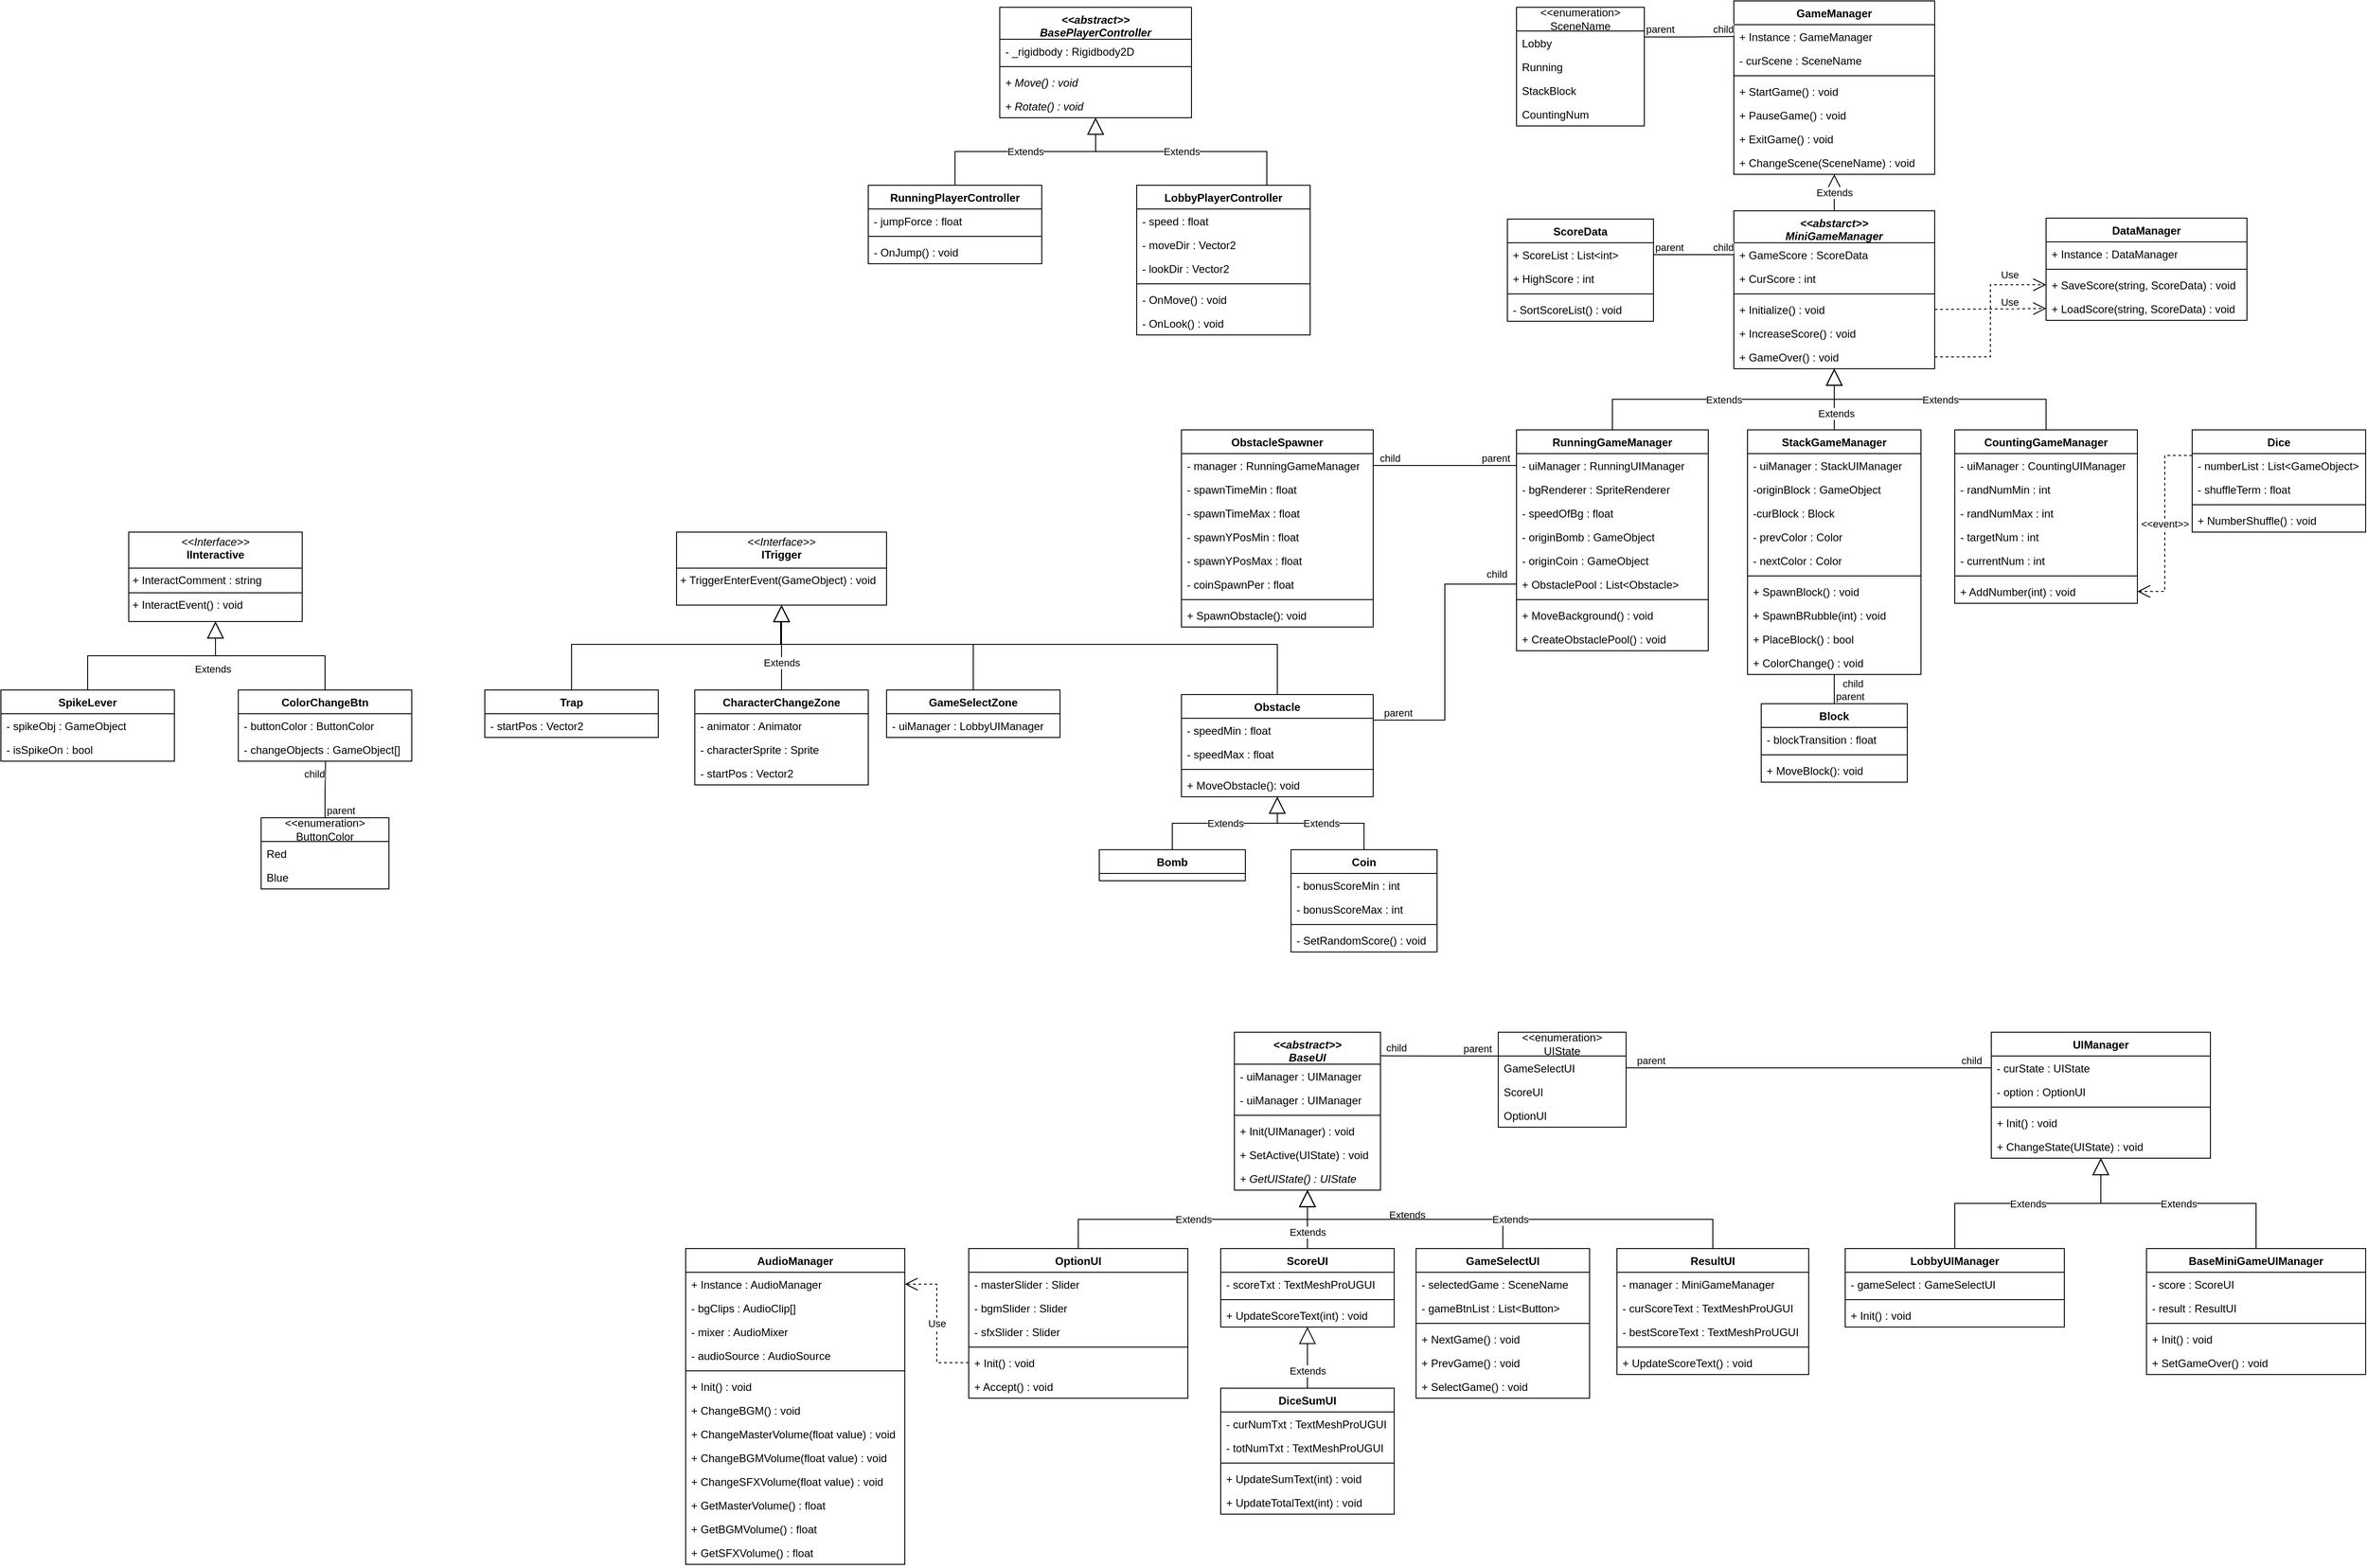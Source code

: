 <mxfile version="26.2.15">
  <diagram id="C5RBs43oDa-KdzZeNtuy" name="Page-1">
    <mxGraphModel dx="3613" dy="999" grid="1" gridSize="10" guides="1" tooltips="1" connect="1" arrows="1" fold="1" page="1" pageScale="1" pageWidth="827" pageHeight="1169" math="0" shadow="0">
      <root>
        <mxCell id="WIyWlLk6GJQsqaUBKTNV-0" />
        <mxCell id="WIyWlLk6GJQsqaUBKTNV-1" parent="WIyWlLk6GJQsqaUBKTNV-0" />
        <mxCell id="aVQqDv048vp54NV1iLP3-0" value="GameManager" style="swimlane;fontStyle=1;align=center;verticalAlign=top;childLayout=stackLayout;horizontal=1;startSize=26;horizontalStack=0;resizeParent=1;resizeParentMax=0;resizeLast=0;collapsible=1;marginBottom=0;whiteSpace=wrap;html=1;" parent="WIyWlLk6GJQsqaUBKTNV-1" vertex="1">
          <mxGeometry x="288" y="200" width="220" height="190" as="geometry">
            <mxRectangle x="288" y="220" width="120" height="30" as="alternateBounds" />
          </mxGeometry>
        </mxCell>
        <mxCell id="aVQqDv048vp54NV1iLP3-1" value="+ Instance : GameManager" style="text;strokeColor=none;fillColor=none;align=left;verticalAlign=top;spacingLeft=4;spacingRight=4;overflow=hidden;rotatable=0;points=[[0,0.5],[1,0.5]];portConstraint=eastwest;whiteSpace=wrap;html=1;" parent="aVQqDv048vp54NV1iLP3-0" vertex="1">
          <mxGeometry y="26" width="220" height="26" as="geometry" />
        </mxCell>
        <mxCell id="aVQqDv048vp54NV1iLP3-243" value="- curScene : SceneName" style="text;strokeColor=none;fillColor=none;align=left;verticalAlign=top;spacingLeft=4;spacingRight=4;overflow=hidden;rotatable=0;points=[[0,0.5],[1,0.5]];portConstraint=eastwest;whiteSpace=wrap;html=1;" parent="aVQqDv048vp54NV1iLP3-0" vertex="1">
          <mxGeometry y="52" width="220" height="26" as="geometry" />
        </mxCell>
        <mxCell id="aVQqDv048vp54NV1iLP3-2" value="" style="line;strokeWidth=1;fillColor=none;align=left;verticalAlign=middle;spacingTop=-1;spacingLeft=3;spacingRight=3;rotatable=0;labelPosition=right;points=[];portConstraint=eastwest;strokeColor=inherit;" parent="aVQqDv048vp54NV1iLP3-0" vertex="1">
          <mxGeometry y="78" width="220" height="8" as="geometry" />
        </mxCell>
        <mxCell id="aVQqDv048vp54NV1iLP3-26" value="+ StartGame() : void" style="text;strokeColor=none;fillColor=none;align=left;verticalAlign=top;spacingLeft=4;spacingRight=4;overflow=hidden;rotatable=0;points=[[0,0.5],[1,0.5]];portConstraint=eastwest;whiteSpace=wrap;html=1;" parent="aVQqDv048vp54NV1iLP3-0" vertex="1">
          <mxGeometry y="86" width="220" height="26" as="geometry" />
        </mxCell>
        <mxCell id="aVQqDv048vp54NV1iLP3-27" value="+ PauseGame() : void" style="text;strokeColor=none;fillColor=none;align=left;verticalAlign=top;spacingLeft=4;spacingRight=4;overflow=hidden;rotatable=0;points=[[0,0.5],[1,0.5]];portConstraint=eastwest;whiteSpace=wrap;html=1;" parent="aVQqDv048vp54NV1iLP3-0" vertex="1">
          <mxGeometry y="112" width="220" height="26" as="geometry" />
        </mxCell>
        <mxCell id="aVQqDv048vp54NV1iLP3-30" value="+ ExitGame() : void" style="text;strokeColor=none;fillColor=none;align=left;verticalAlign=top;spacingLeft=4;spacingRight=4;overflow=hidden;rotatable=0;points=[[0,0.5],[1,0.5]];portConstraint=eastwest;whiteSpace=wrap;html=1;" parent="aVQqDv048vp54NV1iLP3-0" vertex="1">
          <mxGeometry y="138" width="220" height="26" as="geometry" />
        </mxCell>
        <mxCell id="aVQqDv048vp54NV1iLP3-9" value="+ ChangeScene(SceneName) : void" style="text;strokeColor=none;fillColor=none;align=left;verticalAlign=top;spacingLeft=4;spacingRight=4;overflow=hidden;rotatable=0;points=[[0,0.5],[1,0.5]];portConstraint=eastwest;whiteSpace=wrap;html=1;" parent="aVQqDv048vp54NV1iLP3-0" vertex="1">
          <mxGeometry y="164" width="220" height="26" as="geometry" />
        </mxCell>
        <mxCell id="aVQqDv048vp54NV1iLP3-4" value="&amp;lt;&amp;lt;enumeration&amp;gt;&lt;div&gt;SceneName&lt;/div&gt;" style="swimlane;fontStyle=0;childLayout=stackLayout;horizontal=1;startSize=26;fillColor=none;horizontalStack=0;resizeParent=1;resizeParentMax=0;resizeLast=0;collapsible=1;marginBottom=0;whiteSpace=wrap;html=1;" parent="WIyWlLk6GJQsqaUBKTNV-1" vertex="1">
          <mxGeometry x="50" y="207" width="140" height="130" as="geometry">
            <mxRectangle x="50" y="220" width="130" height="40" as="alternateBounds" />
          </mxGeometry>
        </mxCell>
        <mxCell id="aVQqDv048vp54NV1iLP3-5" value="Lobby" style="text;strokeColor=none;fillColor=none;align=left;verticalAlign=top;spacingLeft=4;spacingRight=4;overflow=hidden;rotatable=0;points=[[0,0.5],[1,0.5]];portConstraint=eastwest;whiteSpace=wrap;html=1;" parent="aVQqDv048vp54NV1iLP3-4" vertex="1">
          <mxGeometry y="26" width="140" height="26" as="geometry" />
        </mxCell>
        <mxCell id="aVQqDv048vp54NV1iLP3-6" value="Running" style="text;strokeColor=none;fillColor=none;align=left;verticalAlign=top;spacingLeft=4;spacingRight=4;overflow=hidden;rotatable=0;points=[[0,0.5],[1,0.5]];portConstraint=eastwest;whiteSpace=wrap;html=1;" parent="aVQqDv048vp54NV1iLP3-4" vertex="1">
          <mxGeometry y="52" width="140" height="26" as="geometry" />
        </mxCell>
        <mxCell id="aVQqDv048vp54NV1iLP3-7" value="StackBlock" style="text;strokeColor=none;fillColor=none;align=left;verticalAlign=top;spacingLeft=4;spacingRight=4;overflow=hidden;rotatable=0;points=[[0,0.5],[1,0.5]];portConstraint=eastwest;whiteSpace=wrap;html=1;" parent="aVQqDv048vp54NV1iLP3-4" vertex="1">
          <mxGeometry y="78" width="140" height="26" as="geometry" />
        </mxCell>
        <mxCell id="aVQqDv048vp54NV1iLP3-8" value="CountingNum" style="text;strokeColor=none;fillColor=none;align=left;verticalAlign=top;spacingLeft=4;spacingRight=4;overflow=hidden;rotatable=0;points=[[0,0.5],[1,0.5]];portConstraint=eastwest;whiteSpace=wrap;html=1;" parent="aVQqDv048vp54NV1iLP3-4" vertex="1">
          <mxGeometry y="104" width="140" height="26" as="geometry" />
        </mxCell>
        <mxCell id="aVQqDv048vp54NV1iLP3-10" value="&lt;div&gt;&lt;i&gt;&amp;lt;&amp;lt;abstarct&amp;gt;&amp;gt;&lt;/i&gt;&lt;/div&gt;&lt;i&gt;MiniGameManager&lt;/i&gt;" style="swimlane;fontStyle=1;align=center;verticalAlign=top;childLayout=stackLayout;horizontal=1;startSize=35;horizontalStack=0;resizeParent=1;resizeParentMax=0;resizeLast=0;collapsible=1;marginBottom=0;whiteSpace=wrap;html=1;aspect=fixed;swimlaneHead=1;swimlaneBody=1;" parent="WIyWlLk6GJQsqaUBKTNV-1" vertex="1">
          <mxGeometry x="288" y="430" width="220" height="173" as="geometry">
            <mxRectangle x="288" y="450" width="140" height="40" as="alternateBounds" />
          </mxGeometry>
        </mxCell>
        <mxCell id="aVQqDv048vp54NV1iLP3-11" value="+ GameScore : ScoreData" style="text;strokeColor=none;fillColor=none;align=left;verticalAlign=top;spacingLeft=4;spacingRight=4;overflow=hidden;rotatable=0;points=[[0,0.5],[1,0.5]];portConstraint=eastwest;whiteSpace=wrap;html=1;" parent="aVQqDv048vp54NV1iLP3-10" vertex="1">
          <mxGeometry y="35" width="220" height="26" as="geometry" />
        </mxCell>
        <mxCell id="aVQqDv048vp54NV1iLP3-23" value="+ CurScore : int" style="text;strokeColor=none;fillColor=none;align=left;verticalAlign=top;spacingLeft=4;spacingRight=4;overflow=hidden;rotatable=0;points=[[0,0.5],[1,0.5]];portConstraint=eastwest;whiteSpace=wrap;html=1;" parent="aVQqDv048vp54NV1iLP3-10" vertex="1">
          <mxGeometry y="61" width="220" height="26" as="geometry" />
        </mxCell>
        <mxCell id="aVQqDv048vp54NV1iLP3-12" value="" style="line;strokeWidth=1;fillColor=none;align=left;verticalAlign=middle;spacingTop=-1;spacingLeft=3;spacingRight=3;rotatable=0;labelPosition=right;points=[];portConstraint=eastwest;strokeColor=inherit;" parent="aVQqDv048vp54NV1iLP3-10" vertex="1">
          <mxGeometry y="87" width="220" height="8" as="geometry" />
        </mxCell>
        <mxCell id="aVQqDv048vp54NV1iLP3-25" value="+ Initialize() : void" style="text;strokeColor=none;fillColor=none;align=left;verticalAlign=top;spacingLeft=4;spacingRight=4;overflow=hidden;rotatable=0;points=[[0,0.5],[1,0.5]];portConstraint=eastwest;whiteSpace=wrap;html=1;" parent="aVQqDv048vp54NV1iLP3-10" vertex="1">
          <mxGeometry y="95" width="220" height="26" as="geometry" />
        </mxCell>
        <mxCell id="aVQqDv048vp54NV1iLP3-35" value="+ IncreaseScore() : void" style="text;strokeColor=none;fillColor=none;align=left;verticalAlign=top;spacingLeft=4;spacingRight=4;overflow=hidden;rotatable=0;points=[[0,0.5],[1,0.5]];portConstraint=eastwest;whiteSpace=wrap;html=1;" parent="aVQqDv048vp54NV1iLP3-10" vertex="1">
          <mxGeometry y="121" width="220" height="26" as="geometry" />
        </mxCell>
        <mxCell id="aVQqDv048vp54NV1iLP3-127" value="+ GameOver() : void" style="text;strokeColor=none;fillColor=none;align=left;verticalAlign=top;spacingLeft=4;spacingRight=4;overflow=hidden;rotatable=0;points=[[0,0.5],[1,0.5]];portConstraint=eastwest;whiteSpace=wrap;html=1;" parent="aVQqDv048vp54NV1iLP3-10" vertex="1">
          <mxGeometry y="147" width="220" height="26" as="geometry" />
        </mxCell>
        <mxCell id="aVQqDv048vp54NV1iLP3-17" value="ScoreData" style="swimlane;fontStyle=1;align=center;verticalAlign=top;childLayout=stackLayout;horizontal=1;startSize=26;horizontalStack=0;resizeParent=1;resizeParentMax=0;resizeLast=0;collapsible=1;marginBottom=0;whiteSpace=wrap;html=1;" parent="WIyWlLk6GJQsqaUBKTNV-1" vertex="1">
          <mxGeometry x="40" y="439" width="160" height="112" as="geometry" />
        </mxCell>
        <mxCell id="aVQqDv048vp54NV1iLP3-18" value="+ ScoreList : List&amp;lt;int&amp;gt;" style="text;strokeColor=none;fillColor=none;align=left;verticalAlign=top;spacingLeft=4;spacingRight=4;overflow=hidden;rotatable=0;points=[[0,0.5],[1,0.5]];portConstraint=eastwest;whiteSpace=wrap;html=1;" parent="aVQqDv048vp54NV1iLP3-17" vertex="1">
          <mxGeometry y="26" width="160" height="26" as="geometry" />
        </mxCell>
        <mxCell id="aVQqDv048vp54NV1iLP3-21" value="+ HighScore : int" style="text;strokeColor=none;fillColor=none;align=left;verticalAlign=top;spacingLeft=4;spacingRight=4;overflow=hidden;rotatable=0;points=[[0,0.5],[1,0.5]];portConstraint=eastwest;whiteSpace=wrap;html=1;" parent="aVQqDv048vp54NV1iLP3-17" vertex="1">
          <mxGeometry y="52" width="160" height="26" as="geometry" />
        </mxCell>
        <mxCell id="aVQqDv048vp54NV1iLP3-24" value="" style="line;strokeWidth=1;fillColor=none;align=left;verticalAlign=middle;spacingTop=-1;spacingLeft=3;spacingRight=3;rotatable=0;labelPosition=right;points=[];portConstraint=eastwest;strokeColor=inherit;" parent="aVQqDv048vp54NV1iLP3-17" vertex="1">
          <mxGeometry y="78" width="160" height="8" as="geometry" />
        </mxCell>
        <mxCell id="aVQqDv048vp54NV1iLP3-22" value="- SortScoreList() : void" style="text;strokeColor=none;fillColor=none;align=left;verticalAlign=top;spacingLeft=4;spacingRight=4;overflow=hidden;rotatable=0;points=[[0,0.5],[1,0.5]];portConstraint=eastwest;whiteSpace=wrap;html=1;" parent="aVQqDv048vp54NV1iLP3-17" vertex="1">
          <mxGeometry y="86" width="160" height="26" as="geometry" />
        </mxCell>
        <mxCell id="aVQqDv048vp54NV1iLP3-31" value="RunningGameManager" style="swimlane;fontStyle=1;align=center;verticalAlign=top;childLayout=stackLayout;horizontal=1;startSize=26;horizontalStack=0;resizeParent=1;resizeParentMax=0;resizeLast=0;collapsible=1;marginBottom=0;whiteSpace=wrap;html=1;" parent="WIyWlLk6GJQsqaUBKTNV-1" vertex="1">
          <mxGeometry x="50" y="670" width="210" height="242" as="geometry" />
        </mxCell>
        <mxCell id="aVQqDv048vp54NV1iLP3-320" value="- uiManager : RunningUIManager" style="text;strokeColor=none;fillColor=none;align=left;verticalAlign=top;spacingLeft=4;spacingRight=4;overflow=hidden;rotatable=0;points=[[0,0.5],[1,0.5]];portConstraint=eastwest;whiteSpace=wrap;html=1;" parent="aVQqDv048vp54NV1iLP3-31" vertex="1">
          <mxGeometry y="26" width="210" height="26" as="geometry" />
        </mxCell>
        <mxCell id="aVQqDv048vp54NV1iLP3-32" value="- bgRenderer : SpriteRenderer" style="text;strokeColor=none;fillColor=none;align=left;verticalAlign=top;spacingLeft=4;spacingRight=4;overflow=hidden;rotatable=0;points=[[0,0.5],[1,0.5]];portConstraint=eastwest;whiteSpace=wrap;html=1;" parent="aVQqDv048vp54NV1iLP3-31" vertex="1">
          <mxGeometry y="52" width="210" height="26" as="geometry" />
        </mxCell>
        <mxCell id="aVQqDv048vp54NV1iLP3-75" value="- speedOfBg : float" style="text;strokeColor=none;fillColor=none;align=left;verticalAlign=top;spacingLeft=4;spacingRight=4;overflow=hidden;rotatable=0;points=[[0,0.5],[1,0.5]];portConstraint=eastwest;whiteSpace=wrap;html=1;" parent="aVQqDv048vp54NV1iLP3-31" vertex="1">
          <mxGeometry y="78" width="210" height="26" as="geometry" />
        </mxCell>
        <mxCell id="aVQqDv048vp54NV1iLP3-99" value="- originBomb : GameObject" style="text;strokeColor=none;fillColor=none;align=left;verticalAlign=top;spacingLeft=4;spacingRight=4;overflow=hidden;rotatable=0;points=[[0,0.5],[1,0.5]];portConstraint=eastwest;whiteSpace=wrap;html=1;" parent="aVQqDv048vp54NV1iLP3-31" vertex="1">
          <mxGeometry y="104" width="210" height="26" as="geometry" />
        </mxCell>
        <mxCell id="aVQqDv048vp54NV1iLP3-100" value="- originCoin : GameObject" style="text;strokeColor=none;fillColor=none;align=left;verticalAlign=top;spacingLeft=4;spacingRight=4;overflow=hidden;rotatable=0;points=[[0,0.5],[1,0.5]];portConstraint=eastwest;whiteSpace=wrap;html=1;" parent="aVQqDv048vp54NV1iLP3-31" vertex="1">
          <mxGeometry y="130" width="210" height="26" as="geometry" />
        </mxCell>
        <mxCell id="aVQqDv048vp54NV1iLP3-98" value="+ ObstaclePool : List&amp;lt;Obstacle&amp;gt;" style="text;strokeColor=none;fillColor=none;align=left;verticalAlign=top;spacingLeft=4;spacingRight=4;overflow=hidden;rotatable=0;points=[[0,0.5],[1,0.5]];portConstraint=eastwest;whiteSpace=wrap;html=1;" parent="aVQqDv048vp54NV1iLP3-31" vertex="1">
          <mxGeometry y="156" width="210" height="26" as="geometry" />
        </mxCell>
        <mxCell id="aVQqDv048vp54NV1iLP3-33" value="" style="line;strokeWidth=1;fillColor=none;align=left;verticalAlign=middle;spacingTop=-1;spacingLeft=3;spacingRight=3;rotatable=0;labelPosition=right;points=[];portConstraint=eastwest;strokeColor=inherit;" parent="aVQqDv048vp54NV1iLP3-31" vertex="1">
          <mxGeometry y="182" width="210" height="8" as="geometry" />
        </mxCell>
        <mxCell id="aVQqDv048vp54NV1iLP3-97" value="+ MoveBackground() : void" style="text;strokeColor=none;fillColor=none;align=left;verticalAlign=top;spacingLeft=4;spacingRight=4;overflow=hidden;rotatable=0;points=[[0,0.5],[1,0.5]];portConstraint=eastwest;whiteSpace=wrap;html=1;" parent="aVQqDv048vp54NV1iLP3-31" vertex="1">
          <mxGeometry y="190" width="210" height="26" as="geometry" />
        </mxCell>
        <mxCell id="aVQqDv048vp54NV1iLP3-34" value="+ CreateObstaclePool() : void" style="text;strokeColor=none;fillColor=none;align=left;verticalAlign=top;spacingLeft=4;spacingRight=4;overflow=hidden;rotatable=0;points=[[0,0.5],[1,0.5]];portConstraint=eastwest;whiteSpace=wrap;html=1;" parent="aVQqDv048vp54NV1iLP3-31" vertex="1">
          <mxGeometry y="216" width="210" height="26" as="geometry" />
        </mxCell>
        <mxCell id="aVQqDv048vp54NV1iLP3-36" value="StackGameManager" style="swimlane;fontStyle=1;align=center;verticalAlign=top;childLayout=stackLayout;horizontal=1;startSize=26;horizontalStack=0;resizeParent=1;resizeParentMax=0;resizeLast=0;collapsible=1;marginBottom=0;whiteSpace=wrap;html=1;" parent="WIyWlLk6GJQsqaUBKTNV-1" vertex="1">
          <mxGeometry x="303" y="670" width="190" height="268" as="geometry">
            <mxRectangle x="303" y="670" width="150" height="30" as="alternateBounds" />
          </mxGeometry>
        </mxCell>
        <mxCell id="aVQqDv048vp54NV1iLP3-321" value="- uiManager : StackUIManager" style="text;strokeColor=none;fillColor=none;align=left;verticalAlign=top;spacingLeft=4;spacingRight=4;overflow=hidden;rotatable=0;points=[[0,0.5],[1,0.5]];portConstraint=eastwest;whiteSpace=wrap;html=1;" parent="aVQqDv048vp54NV1iLP3-36" vertex="1">
          <mxGeometry y="26" width="190" height="26" as="geometry" />
        </mxCell>
        <mxCell id="aVQqDv048vp54NV1iLP3-37" value="-originBlock : GameObject" style="text;strokeColor=none;fillColor=none;align=left;verticalAlign=top;spacingLeft=4;spacingRight=4;overflow=hidden;rotatable=0;points=[[0,0.5],[1,0.5]];portConstraint=eastwest;whiteSpace=wrap;html=1;" parent="aVQqDv048vp54NV1iLP3-36" vertex="1">
          <mxGeometry y="52" width="190" height="26" as="geometry" />
        </mxCell>
        <mxCell id="aVQqDv048vp54NV1iLP3-69" value="-curBlock : Block" style="text;strokeColor=none;fillColor=none;align=left;verticalAlign=top;spacingLeft=4;spacingRight=4;overflow=hidden;rotatable=0;points=[[0,0.5],[1,0.5]];portConstraint=eastwest;whiteSpace=wrap;html=1;" parent="aVQqDv048vp54NV1iLP3-36" vertex="1">
          <mxGeometry y="78" width="190" height="26" as="geometry" />
        </mxCell>
        <mxCell id="aVQqDv048vp54NV1iLP3-49" value="- prevColor : Color" style="text;strokeColor=none;fillColor=none;align=left;verticalAlign=top;spacingLeft=4;spacingRight=4;overflow=hidden;rotatable=0;points=[[0,0.5],[1,0.5]];portConstraint=eastwest;whiteSpace=wrap;html=1;" parent="aVQqDv048vp54NV1iLP3-36" vertex="1">
          <mxGeometry y="104" width="190" height="26" as="geometry" />
        </mxCell>
        <mxCell id="aVQqDv048vp54NV1iLP3-66" value="- nextColor : Color" style="text;strokeColor=none;fillColor=none;align=left;verticalAlign=top;spacingLeft=4;spacingRight=4;overflow=hidden;rotatable=0;points=[[0,0.5],[1,0.5]];portConstraint=eastwest;whiteSpace=wrap;html=1;" parent="aVQqDv048vp54NV1iLP3-36" vertex="1">
          <mxGeometry y="130" width="190" height="26" as="geometry" />
        </mxCell>
        <mxCell id="aVQqDv048vp54NV1iLP3-38" value="" style="line;strokeWidth=1;fillColor=none;align=left;verticalAlign=middle;spacingTop=-1;spacingLeft=3;spacingRight=3;rotatable=0;labelPosition=right;points=[];portConstraint=eastwest;strokeColor=inherit;" parent="aVQqDv048vp54NV1iLP3-36" vertex="1">
          <mxGeometry y="156" width="190" height="8" as="geometry" />
        </mxCell>
        <mxCell id="aVQqDv048vp54NV1iLP3-39" value="+ SpawnBlock() : void" style="text;strokeColor=none;fillColor=none;align=left;verticalAlign=top;spacingLeft=4;spacingRight=4;overflow=hidden;rotatable=0;points=[[0,0.5],[1,0.5]];portConstraint=eastwest;whiteSpace=wrap;html=1;" parent="aVQqDv048vp54NV1iLP3-36" vertex="1">
          <mxGeometry y="164" width="190" height="26" as="geometry" />
        </mxCell>
        <mxCell id="aVQqDv048vp54NV1iLP3-64" value="+ SpawnBRubble(int) : void" style="text;strokeColor=none;fillColor=none;align=left;verticalAlign=top;spacingLeft=4;spacingRight=4;overflow=hidden;rotatable=0;points=[[0,0.5],[1,0.5]];portConstraint=eastwest;whiteSpace=wrap;html=1;" parent="aVQqDv048vp54NV1iLP3-36" vertex="1">
          <mxGeometry y="190" width="190" height="26" as="geometry" />
        </mxCell>
        <mxCell id="aVQqDv048vp54NV1iLP3-65" value="+ PlaceBlock() : bool" style="text;strokeColor=none;fillColor=none;align=left;verticalAlign=top;spacingLeft=4;spacingRight=4;overflow=hidden;rotatable=0;points=[[0,0.5],[1,0.5]];portConstraint=eastwest;whiteSpace=wrap;html=1;" parent="aVQqDv048vp54NV1iLP3-36" vertex="1">
          <mxGeometry y="216" width="190" height="26" as="geometry" />
        </mxCell>
        <mxCell id="aVQqDv048vp54NV1iLP3-67" value="+ ColorChange() : void" style="text;strokeColor=none;fillColor=none;align=left;verticalAlign=top;spacingLeft=4;spacingRight=4;overflow=hidden;rotatable=0;points=[[0,0.5],[1,0.5]];portConstraint=eastwest;whiteSpace=wrap;html=1;" parent="aVQqDv048vp54NV1iLP3-36" vertex="1">
          <mxGeometry y="242" width="190" height="26" as="geometry" />
        </mxCell>
        <mxCell id="aVQqDv048vp54NV1iLP3-40" value="CountingGameManager" style="swimlane;fontStyle=1;align=center;verticalAlign=top;childLayout=stackLayout;horizontal=1;startSize=26;horizontalStack=0;resizeParent=1;resizeParentMax=0;resizeLast=0;collapsible=1;marginBottom=0;whiteSpace=wrap;html=1;" parent="WIyWlLk6GJQsqaUBKTNV-1" vertex="1">
          <mxGeometry x="530" y="670" width="200" height="190" as="geometry" />
        </mxCell>
        <mxCell id="aVQqDv048vp54NV1iLP3-322" value="- uiManager : CountingUIManager" style="text;strokeColor=none;fillColor=none;align=left;verticalAlign=top;spacingLeft=4;spacingRight=4;overflow=hidden;rotatable=0;points=[[0,0.5],[1,0.5]];portConstraint=eastwest;whiteSpace=wrap;html=1;" parent="aVQqDv048vp54NV1iLP3-40" vertex="1">
          <mxGeometry y="26" width="200" height="26" as="geometry" />
        </mxCell>
        <mxCell id="aVQqDv048vp54NV1iLP3-41" value="- randNumMin : int" style="text;strokeColor=none;fillColor=none;align=left;verticalAlign=top;spacingLeft=4;spacingRight=4;overflow=hidden;rotatable=0;points=[[0,0.5],[1,0.5]];portConstraint=eastwest;whiteSpace=wrap;html=1;" parent="aVQqDv048vp54NV1iLP3-40" vertex="1">
          <mxGeometry y="52" width="200" height="26" as="geometry" />
        </mxCell>
        <mxCell id="aVQqDv048vp54NV1iLP3-44" value="- randNumMax : int" style="text;strokeColor=none;fillColor=none;align=left;verticalAlign=top;spacingLeft=4;spacingRight=4;overflow=hidden;rotatable=0;points=[[0,0.5],[1,0.5]];portConstraint=eastwest;whiteSpace=wrap;html=1;" parent="aVQqDv048vp54NV1iLP3-40" vertex="1">
          <mxGeometry y="78" width="200" height="26" as="geometry" />
        </mxCell>
        <mxCell id="aVQqDv048vp54NV1iLP3-45" value="- targetNum : int" style="text;strokeColor=none;fillColor=none;align=left;verticalAlign=top;spacingLeft=4;spacingRight=4;overflow=hidden;rotatable=0;points=[[0,0.5],[1,0.5]];portConstraint=eastwest;whiteSpace=wrap;html=1;" parent="aVQqDv048vp54NV1iLP3-40" vertex="1">
          <mxGeometry y="104" width="200" height="26" as="geometry" />
        </mxCell>
        <mxCell id="aVQqDv048vp54NV1iLP3-46" value="- currentNum : int" style="text;strokeColor=none;fillColor=none;align=left;verticalAlign=top;spacingLeft=4;spacingRight=4;overflow=hidden;rotatable=0;points=[[0,0.5],[1,0.5]];portConstraint=eastwest;whiteSpace=wrap;html=1;" parent="aVQqDv048vp54NV1iLP3-40" vertex="1">
          <mxGeometry y="130" width="200" height="26" as="geometry" />
        </mxCell>
        <mxCell id="aVQqDv048vp54NV1iLP3-42" value="" style="line;strokeWidth=1;fillColor=none;align=left;verticalAlign=middle;spacingTop=-1;spacingLeft=3;spacingRight=3;rotatable=0;labelPosition=right;points=[];portConstraint=eastwest;strokeColor=inherit;" parent="aVQqDv048vp54NV1iLP3-40" vertex="1">
          <mxGeometry y="156" width="200" height="8" as="geometry" />
        </mxCell>
        <mxCell id="aVQqDv048vp54NV1iLP3-43" value="+ AddNumber(int) : void" style="text;strokeColor=none;fillColor=none;align=left;verticalAlign=top;spacingLeft=4;spacingRight=4;overflow=hidden;rotatable=0;points=[[0,0.5],[1,0.5]];portConstraint=eastwest;whiteSpace=wrap;html=1;" parent="aVQqDv048vp54NV1iLP3-40" vertex="1">
          <mxGeometry y="164" width="200" height="26" as="geometry" />
        </mxCell>
        <mxCell id="aVQqDv048vp54NV1iLP3-54" value="Block" style="swimlane;fontStyle=1;align=center;verticalAlign=top;childLayout=stackLayout;horizontal=1;startSize=26;horizontalStack=0;resizeParent=1;resizeParentMax=0;resizeLast=0;collapsible=1;marginBottom=0;whiteSpace=wrap;html=1;" parent="WIyWlLk6GJQsqaUBKTNV-1" vertex="1">
          <mxGeometry x="318" y="970" width="160" height="86" as="geometry" />
        </mxCell>
        <mxCell id="aVQqDv048vp54NV1iLP3-55" value="- blockTransition : float" style="text;strokeColor=none;fillColor=none;align=left;verticalAlign=top;spacingLeft=4;spacingRight=4;overflow=hidden;rotatable=0;points=[[0,0.5],[1,0.5]];portConstraint=eastwest;whiteSpace=wrap;html=1;" parent="aVQqDv048vp54NV1iLP3-54" vertex="1">
          <mxGeometry y="26" width="160" height="26" as="geometry" />
        </mxCell>
        <mxCell id="aVQqDv048vp54NV1iLP3-56" value="" style="line;strokeWidth=1;fillColor=none;align=left;verticalAlign=middle;spacingTop=-1;spacingLeft=3;spacingRight=3;rotatable=0;labelPosition=right;points=[];portConstraint=eastwest;strokeColor=inherit;" parent="aVQqDv048vp54NV1iLP3-54" vertex="1">
          <mxGeometry y="52" width="160" height="8" as="geometry" />
        </mxCell>
        <mxCell id="aVQqDv048vp54NV1iLP3-57" value="+ MoveBlock(): void" style="text;strokeColor=none;fillColor=none;align=left;verticalAlign=top;spacingLeft=4;spacingRight=4;overflow=hidden;rotatable=0;points=[[0,0.5],[1,0.5]];portConstraint=eastwest;whiteSpace=wrap;html=1;" parent="aVQqDv048vp54NV1iLP3-54" vertex="1">
          <mxGeometry y="60" width="160" height="26" as="geometry" />
        </mxCell>
        <mxCell id="aVQqDv048vp54NV1iLP3-70" value="Dice" style="swimlane;fontStyle=1;align=center;verticalAlign=top;childLayout=stackLayout;horizontal=1;startSize=26;horizontalStack=0;resizeParent=1;resizeParentMax=0;resizeLast=0;collapsible=1;marginBottom=0;whiteSpace=wrap;html=1;" parent="WIyWlLk6GJQsqaUBKTNV-1" vertex="1">
          <mxGeometry x="790" y="670" width="190" height="112" as="geometry" />
        </mxCell>
        <mxCell id="aVQqDv048vp54NV1iLP3-71" value="- numberList : List&amp;lt;GameObject&amp;gt;" style="text;strokeColor=none;fillColor=none;align=left;verticalAlign=top;spacingLeft=4;spacingRight=4;overflow=hidden;rotatable=0;points=[[0,0.5],[1,0.5]];portConstraint=eastwest;whiteSpace=wrap;html=1;" parent="aVQqDv048vp54NV1iLP3-70" vertex="1">
          <mxGeometry y="26" width="190" height="26" as="geometry" />
        </mxCell>
        <mxCell id="aVQqDv048vp54NV1iLP3-74" value="- shuffleTerm : float" style="text;strokeColor=none;fillColor=none;align=left;verticalAlign=top;spacingLeft=4;spacingRight=4;overflow=hidden;rotatable=0;points=[[0,0.5],[1,0.5]];portConstraint=eastwest;whiteSpace=wrap;html=1;" parent="aVQqDv048vp54NV1iLP3-70" vertex="1">
          <mxGeometry y="52" width="190" height="26" as="geometry" />
        </mxCell>
        <mxCell id="aVQqDv048vp54NV1iLP3-72" value="" style="line;strokeWidth=1;fillColor=none;align=left;verticalAlign=middle;spacingTop=-1;spacingLeft=3;spacingRight=3;rotatable=0;labelPosition=right;points=[];portConstraint=eastwest;strokeColor=inherit;" parent="aVQqDv048vp54NV1iLP3-70" vertex="1">
          <mxGeometry y="78" width="190" height="8" as="geometry" />
        </mxCell>
        <mxCell id="aVQqDv048vp54NV1iLP3-73" value="+ NumberShuffle() : void" style="text;strokeColor=none;fillColor=none;align=left;verticalAlign=top;spacingLeft=4;spacingRight=4;overflow=hidden;rotatable=0;points=[[0,0.5],[1,0.5]];portConstraint=eastwest;whiteSpace=wrap;html=1;" parent="aVQqDv048vp54NV1iLP3-70" vertex="1">
          <mxGeometry y="86" width="190" height="26" as="geometry" />
        </mxCell>
        <mxCell id="aVQqDv048vp54NV1iLP3-77" value="DataManager" style="swimlane;fontStyle=1;align=center;verticalAlign=top;childLayout=stackLayout;horizontal=1;startSize=26;horizontalStack=0;resizeParent=1;resizeParentMax=0;resizeLast=0;collapsible=1;marginBottom=0;whiteSpace=wrap;html=1;" parent="WIyWlLk6GJQsqaUBKTNV-1" vertex="1">
          <mxGeometry x="630" y="438" width="220" height="112" as="geometry" />
        </mxCell>
        <mxCell id="aVQqDv048vp54NV1iLP3-78" value="+ Instance : DataManager" style="text;strokeColor=none;fillColor=none;align=left;verticalAlign=top;spacingLeft=4;spacingRight=4;overflow=hidden;rotatable=0;points=[[0,0.5],[1,0.5]];portConstraint=eastwest;whiteSpace=wrap;html=1;" parent="aVQqDv048vp54NV1iLP3-77" vertex="1">
          <mxGeometry y="26" width="220" height="26" as="geometry" />
        </mxCell>
        <mxCell id="aVQqDv048vp54NV1iLP3-79" value="" style="line;strokeWidth=1;fillColor=none;align=left;verticalAlign=middle;spacingTop=-1;spacingLeft=3;spacingRight=3;rotatable=0;labelPosition=right;points=[];portConstraint=eastwest;strokeColor=inherit;" parent="aVQqDv048vp54NV1iLP3-77" vertex="1">
          <mxGeometry y="52" width="220" height="8" as="geometry" />
        </mxCell>
        <mxCell id="aVQqDv048vp54NV1iLP3-80" value="+ SaveScore(string, ScoreData) : void" style="text;strokeColor=none;fillColor=none;align=left;verticalAlign=top;spacingLeft=4;spacingRight=4;overflow=hidden;rotatable=0;points=[[0,0.5],[1,0.5]];portConstraint=eastwest;whiteSpace=wrap;html=1;" parent="aVQqDv048vp54NV1iLP3-77" vertex="1">
          <mxGeometry y="60" width="220" height="26" as="geometry" />
        </mxCell>
        <mxCell id="aVQqDv048vp54NV1iLP3-81" value="+ LoadScore(string, ScoreData) : void" style="text;strokeColor=none;fillColor=none;align=left;verticalAlign=top;spacingLeft=4;spacingRight=4;overflow=hidden;rotatable=0;points=[[0,0.5],[1,0.5]];portConstraint=eastwest;whiteSpace=wrap;html=1;" parent="aVQqDv048vp54NV1iLP3-77" vertex="1">
          <mxGeometry y="86" width="220" height="26" as="geometry" />
        </mxCell>
        <mxCell id="aVQqDv048vp54NV1iLP3-84" value="Extends" style="endArrow=block;endSize=16;endFill=0;html=1;rounded=0;exitX=0.5;exitY=0;exitDx=0;exitDy=0;entryX=0.5;entryY=1;entryDx=0;entryDy=0;" parent="WIyWlLk6GJQsqaUBKTNV-1" source="aVQqDv048vp54NV1iLP3-10" target="aVQqDv048vp54NV1iLP3-0" edge="1">
          <mxGeometry width="160" relative="1" as="geometry">
            <mxPoint x="320" y="520" as="sourcePoint" />
            <mxPoint x="410" y="400" as="targetPoint" />
          </mxGeometry>
        </mxCell>
        <mxCell id="aVQqDv048vp54NV1iLP3-85" value="Extends" style="endArrow=block;endSize=16;endFill=0;html=1;rounded=0;exitX=0.5;exitY=0;exitDx=0;exitDy=0;entryX=0.5;entryY=1;entryDx=0;entryDy=0;edgeStyle=orthogonalEdgeStyle;" parent="WIyWlLk6GJQsqaUBKTNV-1" source="aVQqDv048vp54NV1iLP3-36" target="aVQqDv048vp54NV1iLP3-10" edge="1">
          <mxGeometry x="-0.452" y="-2" width="160" relative="1" as="geometry">
            <mxPoint x="408" y="460" as="sourcePoint" />
            <mxPoint x="408" y="394" as="targetPoint" />
            <mxPoint as="offset" />
          </mxGeometry>
        </mxCell>
        <mxCell id="aVQqDv048vp54NV1iLP3-86" value="Extends" style="endArrow=block;endSize=16;endFill=0;html=1;rounded=0;exitX=0.5;exitY=0;exitDx=0;exitDy=0;entryX=0.5;entryY=1;entryDx=0;entryDy=0;edgeStyle=orthogonalEdgeStyle;" parent="WIyWlLk6GJQsqaUBKTNV-1" source="aVQqDv048vp54NV1iLP3-40" target="aVQqDv048vp54NV1iLP3-10" edge="1">
          <mxGeometry width="160" relative="1" as="geometry">
            <mxPoint x="408" y="680" as="sourcePoint" />
            <mxPoint x="368" y="500" as="targetPoint" />
          </mxGeometry>
        </mxCell>
        <mxCell id="aVQqDv048vp54NV1iLP3-87" value="Extends" style="endArrow=block;endSize=16;endFill=0;html=1;rounded=0;exitX=0.5;exitY=0;exitDx=0;exitDy=0;entryX=0.5;entryY=1;entryDx=0;entryDy=0;edgeStyle=orthogonalEdgeStyle;" parent="WIyWlLk6GJQsqaUBKTNV-1" source="aVQqDv048vp54NV1iLP3-31" target="aVQqDv048vp54NV1iLP3-10" edge="1">
          <mxGeometry width="160" relative="1" as="geometry">
            <mxPoint x="660" y="680" as="sourcePoint" />
            <mxPoint x="368" y="500" as="targetPoint" />
          </mxGeometry>
        </mxCell>
        <mxCell id="aVQqDv048vp54NV1iLP3-88" value="" style="endArrow=none;html=1;edgeStyle=orthogonalEdgeStyle;rounded=0;entryX=0;entryY=0.5;entryDx=0;entryDy=0;exitX=1;exitY=0.5;exitDx=0;exitDy=0;" parent="WIyWlLk6GJQsqaUBKTNV-1" source="aVQqDv048vp54NV1iLP3-18" target="aVQqDv048vp54NV1iLP3-11" edge="1">
          <mxGeometry relative="1" as="geometry">
            <mxPoint x="90" y="360" as="sourcePoint" />
            <mxPoint x="250" y="360" as="targetPoint" />
          </mxGeometry>
        </mxCell>
        <mxCell id="aVQqDv048vp54NV1iLP3-89" value="parent" style="edgeLabel;resizable=0;html=1;align=left;verticalAlign=bottom;" parent="aVQqDv048vp54NV1iLP3-88" connectable="0" vertex="1">
          <mxGeometry x="-1" relative="1" as="geometry" />
        </mxCell>
        <mxCell id="aVQqDv048vp54NV1iLP3-90" value="child" style="edgeLabel;resizable=0;html=1;align=right;verticalAlign=bottom;" parent="aVQqDv048vp54NV1iLP3-88" connectable="0" vertex="1">
          <mxGeometry x="1" relative="1" as="geometry" />
        </mxCell>
        <mxCell id="aVQqDv048vp54NV1iLP3-91" value="" style="endArrow=none;html=1;edgeStyle=orthogonalEdgeStyle;rounded=0;entryX=0;entryY=0.5;entryDx=0;entryDy=0;exitX=1;exitY=0.25;exitDx=0;exitDy=0;" parent="WIyWlLk6GJQsqaUBKTNV-1" source="aVQqDv048vp54NV1iLP3-4" target="aVQqDv048vp54NV1iLP3-1" edge="1">
          <mxGeometry relative="1" as="geometry">
            <mxPoint x="210" y="230" as="sourcePoint" />
            <mxPoint x="298" y="508" as="targetPoint" />
          </mxGeometry>
        </mxCell>
        <mxCell id="aVQqDv048vp54NV1iLP3-92" value="parent" style="edgeLabel;resizable=0;html=1;align=left;verticalAlign=bottom;" parent="aVQqDv048vp54NV1iLP3-91" connectable="0" vertex="1">
          <mxGeometry x="-1" relative="1" as="geometry" />
        </mxCell>
        <mxCell id="aVQqDv048vp54NV1iLP3-93" value="child" style="edgeLabel;resizable=0;html=1;align=right;verticalAlign=bottom;" parent="aVQqDv048vp54NV1iLP3-91" connectable="0" vertex="1">
          <mxGeometry x="1" relative="1" as="geometry" />
        </mxCell>
        <mxCell id="aVQqDv048vp54NV1iLP3-94" value="" style="endArrow=none;html=1;edgeStyle=orthogonalEdgeStyle;rounded=0;exitX=0.5;exitY=0;exitDx=0;exitDy=0;entryX=0.5;entryY=1;entryDx=0;entryDy=0;" parent="WIyWlLk6GJQsqaUBKTNV-1" source="aVQqDv048vp54NV1iLP3-54" target="aVQqDv048vp54NV1iLP3-36" edge="1">
          <mxGeometry relative="1" as="geometry">
            <mxPoint x="200" y="270" as="sourcePoint" />
            <mxPoint x="280" y="930" as="targetPoint" />
          </mxGeometry>
        </mxCell>
        <mxCell id="aVQqDv048vp54NV1iLP3-95" value="parent" style="edgeLabel;resizable=0;html=1;align=left;verticalAlign=bottom;" parent="aVQqDv048vp54NV1iLP3-94" connectable="0" vertex="1">
          <mxGeometry x="-1" relative="1" as="geometry" />
        </mxCell>
        <mxCell id="aVQqDv048vp54NV1iLP3-96" value="child" style="edgeLabel;resizable=0;html=1;align=right;verticalAlign=bottom;" parent="aVQqDv048vp54NV1iLP3-94" connectable="0" vertex="1">
          <mxGeometry x="1" relative="1" as="geometry">
            <mxPoint x="32" y="18" as="offset" />
          </mxGeometry>
        </mxCell>
        <mxCell id="aVQqDv048vp54NV1iLP3-102" value="ObstacleSpawner" style="swimlane;fontStyle=1;align=center;verticalAlign=top;childLayout=stackLayout;horizontal=1;startSize=26;horizontalStack=0;resizeParent=1;resizeParentMax=0;resizeLast=0;collapsible=1;marginBottom=0;whiteSpace=wrap;html=1;" parent="WIyWlLk6GJQsqaUBKTNV-1" vertex="1">
          <mxGeometry x="-317" y="670" width="210" height="216" as="geometry" />
        </mxCell>
        <mxCell id="aVQqDv048vp54NV1iLP3-103" value="- manager : RunningGameManager" style="text;strokeColor=none;fillColor=none;align=left;verticalAlign=top;spacingLeft=4;spacingRight=4;overflow=hidden;rotatable=0;points=[[0,0.5],[1,0.5]];portConstraint=eastwest;whiteSpace=wrap;html=1;" parent="aVQqDv048vp54NV1iLP3-102" vertex="1">
          <mxGeometry y="26" width="210" height="26" as="geometry" />
        </mxCell>
        <mxCell id="aVQqDv048vp54NV1iLP3-107" value="- spawnTimeMin : float" style="text;strokeColor=none;fillColor=none;align=left;verticalAlign=top;spacingLeft=4;spacingRight=4;overflow=hidden;rotatable=0;points=[[0,0.5],[1,0.5]];portConstraint=eastwest;whiteSpace=wrap;html=1;" parent="aVQqDv048vp54NV1iLP3-102" vertex="1">
          <mxGeometry y="52" width="210" height="26" as="geometry" />
        </mxCell>
        <mxCell id="aVQqDv048vp54NV1iLP3-108" value="- spawnTimeMax : float" style="text;strokeColor=none;fillColor=none;align=left;verticalAlign=top;spacingLeft=4;spacingRight=4;overflow=hidden;rotatable=0;points=[[0,0.5],[1,0.5]];portConstraint=eastwest;whiteSpace=wrap;html=1;" parent="aVQqDv048vp54NV1iLP3-102" vertex="1">
          <mxGeometry y="78" width="210" height="26" as="geometry" />
        </mxCell>
        <mxCell id="aVQqDv048vp54NV1iLP3-109" value="- spawnYPosMin : float" style="text;strokeColor=none;fillColor=none;align=left;verticalAlign=top;spacingLeft=4;spacingRight=4;overflow=hidden;rotatable=0;points=[[0,0.5],[1,0.5]];portConstraint=eastwest;whiteSpace=wrap;html=1;" parent="aVQqDv048vp54NV1iLP3-102" vertex="1">
          <mxGeometry y="104" width="210" height="26" as="geometry" />
        </mxCell>
        <mxCell id="aVQqDv048vp54NV1iLP3-110" value="- spawnYPosMax : float" style="text;strokeColor=none;fillColor=none;align=left;verticalAlign=top;spacingLeft=4;spacingRight=4;overflow=hidden;rotatable=0;points=[[0,0.5],[1,0.5]];portConstraint=eastwest;whiteSpace=wrap;html=1;" parent="aVQqDv048vp54NV1iLP3-102" vertex="1">
          <mxGeometry y="130" width="210" height="26" as="geometry" />
        </mxCell>
        <mxCell id="aVQqDv048vp54NV1iLP3-106" value="- coinSpawnPer : float" style="text;strokeColor=none;fillColor=none;align=left;verticalAlign=top;spacingLeft=4;spacingRight=4;overflow=hidden;rotatable=0;points=[[0,0.5],[1,0.5]];portConstraint=eastwest;whiteSpace=wrap;html=1;" parent="aVQqDv048vp54NV1iLP3-102" vertex="1">
          <mxGeometry y="156" width="210" height="26" as="geometry" />
        </mxCell>
        <mxCell id="aVQqDv048vp54NV1iLP3-104" value="" style="line;strokeWidth=1;fillColor=none;align=left;verticalAlign=middle;spacingTop=-1;spacingLeft=3;spacingRight=3;rotatable=0;labelPosition=right;points=[];portConstraint=eastwest;strokeColor=inherit;" parent="aVQqDv048vp54NV1iLP3-102" vertex="1">
          <mxGeometry y="182" width="210" height="8" as="geometry" />
        </mxCell>
        <mxCell id="aVQqDv048vp54NV1iLP3-105" value="+ SpawnObstacle(): void" style="text;strokeColor=none;fillColor=none;align=left;verticalAlign=top;spacingLeft=4;spacingRight=4;overflow=hidden;rotatable=0;points=[[0,0.5],[1,0.5]];portConstraint=eastwest;whiteSpace=wrap;html=1;" parent="aVQqDv048vp54NV1iLP3-102" vertex="1">
          <mxGeometry y="190" width="210" height="26" as="geometry" />
        </mxCell>
        <mxCell id="aVQqDv048vp54NV1iLP3-111" value="Obstacle" style="swimlane;fontStyle=1;align=center;verticalAlign=top;childLayout=stackLayout;horizontal=1;startSize=26;horizontalStack=0;resizeParent=1;resizeParentMax=0;resizeLast=0;collapsible=1;marginBottom=0;whiteSpace=wrap;html=1;" parent="WIyWlLk6GJQsqaUBKTNV-1" vertex="1">
          <mxGeometry x="-317" y="960" width="210" height="112" as="geometry">
            <mxRectangle x="-280" y="930" width="90" height="30" as="alternateBounds" />
          </mxGeometry>
        </mxCell>
        <mxCell id="aVQqDv048vp54NV1iLP3-112" value="- speedMin : float" style="text;strokeColor=none;fillColor=none;align=left;verticalAlign=top;spacingLeft=4;spacingRight=4;overflow=hidden;rotatable=0;points=[[0,0.5],[1,0.5]];portConstraint=eastwest;whiteSpace=wrap;html=1;" parent="aVQqDv048vp54NV1iLP3-111" vertex="1">
          <mxGeometry y="26" width="210" height="26" as="geometry" />
        </mxCell>
        <mxCell id="aVQqDv048vp54NV1iLP3-113" value="- speedMax : float" style="text;strokeColor=none;fillColor=none;align=left;verticalAlign=top;spacingLeft=4;spacingRight=4;overflow=hidden;rotatable=0;points=[[0,0.5],[1,0.5]];portConstraint=eastwest;whiteSpace=wrap;html=1;" parent="aVQqDv048vp54NV1iLP3-111" vertex="1">
          <mxGeometry y="52" width="210" height="26" as="geometry" />
        </mxCell>
        <mxCell id="aVQqDv048vp54NV1iLP3-118" value="" style="line;strokeWidth=1;fillColor=none;align=left;verticalAlign=middle;spacingTop=-1;spacingLeft=3;spacingRight=3;rotatable=0;labelPosition=right;points=[];portConstraint=eastwest;strokeColor=inherit;" parent="aVQqDv048vp54NV1iLP3-111" vertex="1">
          <mxGeometry y="78" width="210" height="8" as="geometry" />
        </mxCell>
        <mxCell id="aVQqDv048vp54NV1iLP3-119" value="+ MoveObstacle(): void" style="text;strokeColor=none;fillColor=none;align=left;verticalAlign=top;spacingLeft=4;spacingRight=4;overflow=hidden;rotatable=0;points=[[0,0.5],[1,0.5]];portConstraint=eastwest;whiteSpace=wrap;html=1;" parent="aVQqDv048vp54NV1iLP3-111" vertex="1">
          <mxGeometry y="86" width="210" height="26" as="geometry" />
        </mxCell>
        <mxCell id="aVQqDv048vp54NV1iLP3-120" value="" style="endArrow=none;html=1;edgeStyle=orthogonalEdgeStyle;rounded=0;entryX=1;entryY=0.5;entryDx=0;entryDy=0;exitX=0;exitY=0.5;exitDx=0;exitDy=0;" parent="WIyWlLk6GJQsqaUBKTNV-1" source="aVQqDv048vp54NV1iLP3-320" target="aVQqDv048vp54NV1iLP3-103" edge="1">
          <mxGeometry relative="1" as="geometry">
            <mxPoint x="210" y="508" as="sourcePoint" />
            <mxPoint x="298" y="508" as="targetPoint" />
          </mxGeometry>
        </mxCell>
        <mxCell id="aVQqDv048vp54NV1iLP3-121" value="parent" style="edgeLabel;resizable=0;html=1;align=left;verticalAlign=bottom;" parent="aVQqDv048vp54NV1iLP3-120" connectable="0" vertex="1">
          <mxGeometry x="-1" relative="1" as="geometry">
            <mxPoint x="-40" as="offset" />
          </mxGeometry>
        </mxCell>
        <mxCell id="aVQqDv048vp54NV1iLP3-122" value="child" style="edgeLabel;resizable=0;html=1;align=right;verticalAlign=bottom;" parent="aVQqDv048vp54NV1iLP3-120" connectable="0" vertex="1">
          <mxGeometry x="1" relative="1" as="geometry">
            <mxPoint x="30" as="offset" />
          </mxGeometry>
        </mxCell>
        <mxCell id="aVQqDv048vp54NV1iLP3-126" value="&lt;p style=&quot;margin:0px;margin-top:4px;text-align:center;&quot;&gt;&lt;i&gt;&amp;lt;&amp;lt;Interface&amp;gt;&amp;gt;&lt;/i&gt;&lt;br&gt;&lt;b&gt;ITrigger&lt;/b&gt;&lt;/p&gt;&lt;hr size=&quot;1&quot; style=&quot;border-style:solid;&quot;&gt;&lt;p style=&quot;margin:0px;margin-left:4px;&quot;&gt;&lt;span style=&quot;background-color: transparent; color: light-dark(rgb(0, 0, 0), rgb(255, 255, 255));&quot;&gt;+ TriggerEnterEvent(GameObject) : void&lt;/span&gt;&lt;/p&gt;" style="verticalAlign=top;align=left;overflow=fill;html=1;whiteSpace=wrap;" parent="WIyWlLk6GJQsqaUBKTNV-1" vertex="1">
          <mxGeometry x="-870" y="782" width="230" height="80" as="geometry" />
        </mxCell>
        <mxCell id="aVQqDv048vp54NV1iLP3-129" value="" style="endArrow=block;endSize=16;endFill=0;html=1;rounded=0;exitX=0.5;exitY=0;exitDx=0;exitDy=0;edgeStyle=orthogonalEdgeStyle;entryX=0.5;entryY=1;entryDx=0;entryDy=0;" parent="WIyWlLk6GJQsqaUBKTNV-1" source="aVQqDv048vp54NV1iLP3-111" target="aVQqDv048vp54NV1iLP3-126" edge="1">
          <mxGeometry x="0.766" y="10" width="160" relative="1" as="geometry">
            <mxPoint x="-212" y="955" as="sourcePoint" />
            <mxPoint x="-627" y="890" as="targetPoint" />
            <Array as="points">
              <mxPoint x="-212" y="905" />
              <mxPoint x="-756" y="905" />
              <mxPoint x="-756" y="880" />
              <mxPoint x="-755" y="880" />
            </Array>
            <mxPoint as="offset" />
          </mxGeometry>
        </mxCell>
        <mxCell id="aVQqDv048vp54NV1iLP3-131" value="&amp;lt;&amp;lt;event&amp;gt;&amp;gt;" style="endArrow=open;endSize=12;dashed=1;html=1;rounded=0;entryX=1;entryY=0.5;entryDx=0;entryDy=0;edgeStyle=elbowEdgeStyle;exitX=0;exitY=0.25;exitDx=0;exitDy=0;" parent="WIyWlLk6GJQsqaUBKTNV-1" source="aVQqDv048vp54NV1iLP3-70" target="aVQqDv048vp54NV1iLP3-43" edge="1">
          <mxGeometry width="160" relative="1" as="geometry">
            <mxPoint x="810" y="880" as="sourcePoint" />
            <mxPoint x="930" y="840" as="targetPoint" />
          </mxGeometry>
        </mxCell>
        <mxCell id="aVQqDv048vp54NV1iLP3-139" value="CharacterChangeZone" style="swimlane;fontStyle=1;align=center;verticalAlign=top;childLayout=stackLayout;horizontal=1;startSize=26;horizontalStack=0;resizeParent=1;resizeParentMax=0;resizeLast=0;collapsible=1;marginBottom=0;whiteSpace=wrap;html=1;" parent="WIyWlLk6GJQsqaUBKTNV-1" vertex="1">
          <mxGeometry x="-850" y="955" width="190" height="104" as="geometry" />
        </mxCell>
        <mxCell id="aVQqDv048vp54NV1iLP3-140" value="- animator : Animator" style="text;strokeColor=none;fillColor=none;align=left;verticalAlign=top;spacingLeft=4;spacingRight=4;overflow=hidden;rotatable=0;points=[[0,0.5],[1,0.5]];portConstraint=eastwest;whiteSpace=wrap;html=1;" parent="aVQqDv048vp54NV1iLP3-139" vertex="1">
          <mxGeometry y="26" width="190" height="26" as="geometry" />
        </mxCell>
        <mxCell id="aVQqDv048vp54NV1iLP3-141" value="- characterSprite : Sprite" style="text;strokeColor=none;fillColor=none;align=left;verticalAlign=top;spacingLeft=4;spacingRight=4;overflow=hidden;rotatable=0;points=[[0,0.5],[1,0.5]];portConstraint=eastwest;whiteSpace=wrap;html=1;" parent="aVQqDv048vp54NV1iLP3-139" vertex="1">
          <mxGeometry y="52" width="190" height="26" as="geometry" />
        </mxCell>
        <mxCell id="aVQqDv048vp54NV1iLP3-144" value="- startPos : Vector2" style="text;strokeColor=none;fillColor=none;align=left;verticalAlign=top;spacingLeft=4;spacingRight=4;overflow=hidden;rotatable=0;points=[[0,0.5],[1,0.5]];portConstraint=eastwest;whiteSpace=wrap;html=1;" parent="aVQqDv048vp54NV1iLP3-139" vertex="1">
          <mxGeometry y="78" width="190" height="26" as="geometry" />
        </mxCell>
        <mxCell id="aVQqDv048vp54NV1iLP3-145" value="Trap" style="swimlane;fontStyle=1;align=center;verticalAlign=top;childLayout=stackLayout;horizontal=1;startSize=26;horizontalStack=0;resizeParent=1;resizeParentMax=0;resizeLast=0;collapsible=1;marginBottom=0;whiteSpace=wrap;html=1;" parent="WIyWlLk6GJQsqaUBKTNV-1" vertex="1">
          <mxGeometry x="-1080" y="955" width="190" height="52" as="geometry" />
        </mxCell>
        <mxCell id="aVQqDv048vp54NV1iLP3-153" value="- startPos : Vector2" style="text;strokeColor=none;fillColor=none;align=left;verticalAlign=top;spacingLeft=4;spacingRight=4;overflow=hidden;rotatable=0;points=[[0,0.5],[1,0.5]];portConstraint=eastwest;whiteSpace=wrap;html=1;" parent="aVQqDv048vp54NV1iLP3-145" vertex="1">
          <mxGeometry y="26" width="190" height="26" as="geometry" />
        </mxCell>
        <mxCell id="aVQqDv048vp54NV1iLP3-149" value="GameSelectZone" style="swimlane;fontStyle=1;align=center;verticalAlign=top;childLayout=stackLayout;horizontal=1;startSize=26;horizontalStack=0;resizeParent=1;resizeParentMax=0;resizeLast=0;collapsible=1;marginBottom=0;whiteSpace=wrap;html=1;" parent="WIyWlLk6GJQsqaUBKTNV-1" vertex="1">
          <mxGeometry x="-640" y="955" width="190" height="52" as="geometry" />
        </mxCell>
        <mxCell id="aVQqDv048vp54NV1iLP3-150" value="- uiManager : LobbyUIManager" style="text;strokeColor=none;fillColor=none;align=left;verticalAlign=top;spacingLeft=4;spacingRight=4;overflow=hidden;rotatable=0;points=[[0,0.5],[1,0.5]];portConstraint=eastwest;whiteSpace=wrap;html=1;" parent="aVQqDv048vp54NV1iLP3-149" vertex="1">
          <mxGeometry y="26" width="190" height="26" as="geometry" />
        </mxCell>
        <mxCell id="aVQqDv048vp54NV1iLP3-155" value="Extends" style="endArrow=block;endSize=16;endFill=0;html=1;rounded=0;exitX=0.5;exitY=0;exitDx=0;exitDy=0;edgeStyle=orthogonalEdgeStyle;entryX=0.5;entryY=1;entryDx=0;entryDy=0;" parent="WIyWlLk6GJQsqaUBKTNV-1" source="aVQqDv048vp54NV1iLP3-139" target="aVQqDv048vp54NV1iLP3-126" edge="1">
          <mxGeometry x="-0.355" width="160" relative="1" as="geometry">
            <mxPoint x="-800" y="1535" as="sourcePoint" />
            <mxPoint x="-710" y="895" as="targetPoint" />
            <mxPoint as="offset" />
          </mxGeometry>
        </mxCell>
        <mxCell id="aVQqDv048vp54NV1iLP3-156" value="" style="endArrow=block;endSize=16;endFill=0;html=1;rounded=0;exitX=0.5;exitY=0;exitDx=0;exitDy=0;edgeStyle=orthogonalEdgeStyle;entryX=0.5;entryY=1;entryDx=0;entryDy=0;" parent="WIyWlLk6GJQsqaUBKTNV-1" source="aVQqDv048vp54NV1iLP3-149" target="aVQqDv048vp54NV1iLP3-126" edge="1">
          <mxGeometry x="-0.355" width="160" relative="1" as="geometry">
            <mxPoint x="-745" y="965" as="sourcePoint" />
            <mxPoint x="-745" y="872" as="targetPoint" />
            <Array as="points">
              <mxPoint x="-545" y="905" />
              <mxPoint x="-755" y="905" />
            </Array>
            <mxPoint as="offset" />
          </mxGeometry>
        </mxCell>
        <mxCell id="aVQqDv048vp54NV1iLP3-157" value="" style="endArrow=block;endSize=16;endFill=0;html=1;rounded=0;exitX=0.5;exitY=0;exitDx=0;exitDy=0;edgeStyle=orthogonalEdgeStyle;entryX=0.5;entryY=1;entryDx=0;entryDy=0;" parent="WIyWlLk6GJQsqaUBKTNV-1" source="aVQqDv048vp54NV1iLP3-145" target="aVQqDv048vp54NV1iLP3-126" edge="1">
          <mxGeometry x="-0.355" width="160" relative="1" as="geometry">
            <mxPoint x="-535" y="965" as="sourcePoint" />
            <mxPoint x="-745" y="872" as="targetPoint" />
            <Array as="points">
              <mxPoint x="-985" y="905" />
              <mxPoint x="-755" y="905" />
            </Array>
            <mxPoint as="offset" />
          </mxGeometry>
        </mxCell>
        <mxCell id="aVQqDv048vp54NV1iLP3-158" value="ColorChangeBtn" style="swimlane;fontStyle=1;align=center;verticalAlign=top;childLayout=stackLayout;horizontal=1;startSize=26;horizontalStack=0;resizeParent=1;resizeParentMax=0;resizeLast=0;collapsible=1;marginBottom=0;whiteSpace=wrap;html=1;" parent="WIyWlLk6GJQsqaUBKTNV-1" vertex="1">
          <mxGeometry x="-1350" y="955" width="190" height="78" as="geometry" />
        </mxCell>
        <mxCell id="aVQqDv048vp54NV1iLP3-159" value="- buttonColor : ButtonColor" style="text;strokeColor=none;fillColor=none;align=left;verticalAlign=top;spacingLeft=4;spacingRight=4;overflow=hidden;rotatable=0;points=[[0,0.5],[1,0.5]];portConstraint=eastwest;whiteSpace=wrap;html=1;" parent="aVQqDv048vp54NV1iLP3-158" vertex="1">
          <mxGeometry y="26" width="190" height="26" as="geometry" />
        </mxCell>
        <mxCell id="aVQqDv048vp54NV1iLP3-161" value="- changeObjects : GameObject[]" style="text;strokeColor=none;fillColor=none;align=left;verticalAlign=top;spacingLeft=4;spacingRight=4;overflow=hidden;rotatable=0;points=[[0,0.5],[1,0.5]];portConstraint=eastwest;whiteSpace=wrap;html=1;" parent="aVQqDv048vp54NV1iLP3-158" vertex="1">
          <mxGeometry y="52" width="190" height="26" as="geometry" />
        </mxCell>
        <mxCell id="aVQqDv048vp54NV1iLP3-162" value="&amp;lt;&amp;lt;enumeration&amp;gt;&lt;div&gt;ButtonColor&lt;/div&gt;" style="swimlane;fontStyle=0;childLayout=stackLayout;horizontal=1;startSize=26;fillColor=none;horizontalStack=0;resizeParent=1;resizeParentMax=0;resizeLast=0;collapsible=1;marginBottom=0;whiteSpace=wrap;html=1;" parent="WIyWlLk6GJQsqaUBKTNV-1" vertex="1">
          <mxGeometry x="-1325" y="1095" width="140" height="78" as="geometry">
            <mxRectangle x="50" y="220" width="130" height="40" as="alternateBounds" />
          </mxGeometry>
        </mxCell>
        <mxCell id="aVQqDv048vp54NV1iLP3-163" value="Red" style="text;strokeColor=none;fillColor=none;align=left;verticalAlign=top;spacingLeft=4;spacingRight=4;overflow=hidden;rotatable=0;points=[[0,0.5],[1,0.5]];portConstraint=eastwest;whiteSpace=wrap;html=1;" parent="aVQqDv048vp54NV1iLP3-162" vertex="1">
          <mxGeometry y="26" width="140" height="26" as="geometry" />
        </mxCell>
        <mxCell id="aVQqDv048vp54NV1iLP3-164" value="Blue" style="text;strokeColor=none;fillColor=none;align=left;verticalAlign=top;spacingLeft=4;spacingRight=4;overflow=hidden;rotatable=0;points=[[0,0.5],[1,0.5]];portConstraint=eastwest;whiteSpace=wrap;html=1;" parent="aVQqDv048vp54NV1iLP3-162" vertex="1">
          <mxGeometry y="52" width="140" height="26" as="geometry" />
        </mxCell>
        <mxCell id="aVQqDv048vp54NV1iLP3-167" value="SpikeLever" style="swimlane;fontStyle=1;align=center;verticalAlign=top;childLayout=stackLayout;horizontal=1;startSize=26;horizontalStack=0;resizeParent=1;resizeParentMax=0;resizeLast=0;collapsible=1;marginBottom=0;whiteSpace=wrap;html=1;" parent="WIyWlLk6GJQsqaUBKTNV-1" vertex="1">
          <mxGeometry x="-1610" y="955" width="190" height="78" as="geometry" />
        </mxCell>
        <mxCell id="aVQqDv048vp54NV1iLP3-168" value="- spikeObj : GameObject" style="text;strokeColor=none;fillColor=none;align=left;verticalAlign=top;spacingLeft=4;spacingRight=4;overflow=hidden;rotatable=0;points=[[0,0.5],[1,0.5]];portConstraint=eastwest;whiteSpace=wrap;html=1;" parent="aVQqDv048vp54NV1iLP3-167" vertex="1">
          <mxGeometry y="26" width="190" height="26" as="geometry" />
        </mxCell>
        <mxCell id="aVQqDv048vp54NV1iLP3-169" value="- isSpikeOn : bool" style="text;strokeColor=none;fillColor=none;align=left;verticalAlign=top;spacingLeft=4;spacingRight=4;overflow=hidden;rotatable=0;points=[[0,0.5],[1,0.5]];portConstraint=eastwest;whiteSpace=wrap;html=1;" parent="aVQqDv048vp54NV1iLP3-167" vertex="1">
          <mxGeometry y="52" width="190" height="26" as="geometry" />
        </mxCell>
        <mxCell id="aVQqDv048vp54NV1iLP3-171" value="Extends" style="endArrow=block;endSize=16;endFill=0;html=1;rounded=0;exitX=0.5;exitY=0;exitDx=0;exitDy=0;edgeStyle=orthogonalEdgeStyle;entryX=0.5;entryY=1;entryDx=0;entryDy=0;" parent="WIyWlLk6GJQsqaUBKTNV-1" source="aVQqDv048vp54NV1iLP3-167" target="aVQqDv048vp54NV1iLP3-222" edge="1">
          <mxGeometry x="0.625" y="-14" width="160" relative="1" as="geometry">
            <mxPoint x="-1360" y="1014" as="sourcePoint" />
            <mxPoint x="-1375.0" y="887" as="targetPoint" />
            <mxPoint as="offset" />
          </mxGeometry>
        </mxCell>
        <mxCell id="aVQqDv048vp54NV1iLP3-172" value="" style="endArrow=block;endSize=16;endFill=0;html=1;rounded=0;exitX=0.5;exitY=0;exitDx=0;exitDy=0;edgeStyle=orthogonalEdgeStyle;entryX=0.5;entryY=1;entryDx=0;entryDy=0;" parent="WIyWlLk6GJQsqaUBKTNV-1" source="aVQqDv048vp54NV1iLP3-158" target="aVQqDv048vp54NV1iLP3-222" edge="1">
          <mxGeometry x="-0.355" width="160" relative="1" as="geometry">
            <mxPoint x="-1505" y="965" as="sourcePoint" />
            <mxPoint x="-1375.0" y="887" as="targetPoint" />
            <mxPoint as="offset" />
          </mxGeometry>
        </mxCell>
        <mxCell id="aVQqDv048vp54NV1iLP3-173" value="" style="endArrow=none;html=1;edgeStyle=orthogonalEdgeStyle;rounded=0;entryX=0.503;entryY=1.016;entryDx=0;entryDy=0;exitX=0.5;exitY=0;exitDx=0;exitDy=0;entryPerimeter=0;" parent="WIyWlLk6GJQsqaUBKTNV-1" source="aVQqDv048vp54NV1iLP3-162" target="aVQqDv048vp54NV1iLP3-161" edge="1">
          <mxGeometry relative="1" as="geometry">
            <mxPoint x="-1270" y="1070.24" as="sourcePoint" />
            <mxPoint x="-1172" y="1069.24" as="targetPoint" />
          </mxGeometry>
        </mxCell>
        <mxCell id="aVQqDv048vp54NV1iLP3-174" value="parent" style="edgeLabel;resizable=0;html=1;align=left;verticalAlign=bottom;" parent="aVQqDv048vp54NV1iLP3-173" connectable="0" vertex="1">
          <mxGeometry x="-1" relative="1" as="geometry" />
        </mxCell>
        <mxCell id="aVQqDv048vp54NV1iLP3-175" value="child" style="edgeLabel;resizable=0;html=1;align=right;verticalAlign=bottom;" parent="aVQqDv048vp54NV1iLP3-173" connectable="0" vertex="1">
          <mxGeometry x="1" relative="1" as="geometry">
            <mxPoint y="22" as="offset" />
          </mxGeometry>
        </mxCell>
        <mxCell id="aVQqDv048vp54NV1iLP3-182" value="Coin" style="swimlane;fontStyle=1;align=center;verticalAlign=top;childLayout=stackLayout;horizontal=1;startSize=26;horizontalStack=0;resizeParent=1;resizeParentMax=0;resizeLast=0;collapsible=1;marginBottom=0;whiteSpace=wrap;html=1;" parent="WIyWlLk6GJQsqaUBKTNV-1" vertex="1">
          <mxGeometry x="-197" y="1130" width="160" height="112" as="geometry" />
        </mxCell>
        <mxCell id="aVQqDv048vp54NV1iLP3-183" value="- bonusScoreMin : int" style="text;strokeColor=none;fillColor=none;align=left;verticalAlign=top;spacingLeft=4;spacingRight=4;overflow=hidden;rotatable=0;points=[[0,0.5],[1,0.5]];portConstraint=eastwest;whiteSpace=wrap;html=1;" parent="aVQqDv048vp54NV1iLP3-182" vertex="1">
          <mxGeometry y="26" width="160" height="26" as="geometry" />
        </mxCell>
        <mxCell id="aVQqDv048vp54NV1iLP3-192" value="- bonusScoreMax : int" style="text;strokeColor=none;fillColor=none;align=left;verticalAlign=top;spacingLeft=4;spacingRight=4;overflow=hidden;rotatable=0;points=[[0,0.5],[1,0.5]];portConstraint=eastwest;whiteSpace=wrap;html=1;" parent="aVQqDv048vp54NV1iLP3-182" vertex="1">
          <mxGeometry y="52" width="160" height="26" as="geometry" />
        </mxCell>
        <mxCell id="aVQqDv048vp54NV1iLP3-184" value="" style="line;strokeWidth=1;fillColor=none;align=left;verticalAlign=middle;spacingTop=-1;spacingLeft=3;spacingRight=3;rotatable=0;labelPosition=right;points=[];portConstraint=eastwest;strokeColor=inherit;" parent="aVQqDv048vp54NV1iLP3-182" vertex="1">
          <mxGeometry y="78" width="160" height="8" as="geometry" />
        </mxCell>
        <mxCell id="aVQqDv048vp54NV1iLP3-185" value="- SetRandomScore() : void" style="text;strokeColor=none;fillColor=none;align=left;verticalAlign=top;spacingLeft=4;spacingRight=4;overflow=hidden;rotatable=0;points=[[0,0.5],[1,0.5]];portConstraint=eastwest;whiteSpace=wrap;html=1;" parent="aVQqDv048vp54NV1iLP3-182" vertex="1">
          <mxGeometry y="86" width="160" height="26" as="geometry" />
        </mxCell>
        <mxCell id="aVQqDv048vp54NV1iLP3-186" value="Bomb" style="swimlane;fontStyle=1;align=center;verticalAlign=top;childLayout=stackLayout;horizontal=1;startSize=26;horizontalStack=0;resizeParent=1;resizeParentMax=0;resizeLast=0;collapsible=1;marginBottom=0;whiteSpace=wrap;html=1;" parent="WIyWlLk6GJQsqaUBKTNV-1" vertex="1">
          <mxGeometry x="-407" y="1130" width="160" height="34" as="geometry" />
        </mxCell>
        <mxCell id="aVQqDv048vp54NV1iLP3-190" value="Extends" style="endArrow=block;endSize=16;endFill=0;html=1;rounded=0;exitX=0.5;exitY=0;exitDx=0;exitDy=0;edgeStyle=orthogonalEdgeStyle;entryX=0.5;entryY=1;entryDx=0;entryDy=0;" parent="WIyWlLk6GJQsqaUBKTNV-1" source="aVQqDv048vp54NV1iLP3-186" target="aVQqDv048vp54NV1iLP3-111" edge="1">
          <mxGeometry width="160" relative="1" as="geometry">
            <mxPoint x="-450" y="1109" as="sourcePoint" />
            <mxPoint x="-217" y="1060" as="targetPoint" />
          </mxGeometry>
        </mxCell>
        <mxCell id="aVQqDv048vp54NV1iLP3-191" value="Extends" style="endArrow=block;endSize=16;endFill=0;html=1;rounded=0;exitX=0.5;exitY=0;exitDx=0;exitDy=0;edgeStyle=orthogonalEdgeStyle;entryX=0.5;entryY=1;entryDx=0;entryDy=0;" parent="WIyWlLk6GJQsqaUBKTNV-1" source="aVQqDv048vp54NV1iLP3-182" target="aVQqDv048vp54NV1iLP3-111" edge="1">
          <mxGeometry width="160" relative="1" as="geometry">
            <mxPoint x="-317" y="1110" as="sourcePoint" />
            <mxPoint x="-187" y="1060" as="targetPoint" />
          </mxGeometry>
        </mxCell>
        <mxCell id="aVQqDv048vp54NV1iLP3-193" value="Use" style="endArrow=open;endSize=12;dashed=1;html=1;rounded=0;exitX=1;exitY=0.5;exitDx=0;exitDy=0;entryX=0;entryY=0.5;entryDx=0;entryDy=0;" parent="WIyWlLk6GJQsqaUBKTNV-1" source="aVQqDv048vp54NV1iLP3-25" target="aVQqDv048vp54NV1iLP3-81" edge="1">
          <mxGeometry x="0.345" y="7" width="160" relative="1" as="geometry">
            <mxPoint x="510" y="500" as="sourcePoint" />
            <mxPoint x="670" y="500" as="targetPoint" />
            <mxPoint as="offset" />
          </mxGeometry>
        </mxCell>
        <mxCell id="aVQqDv048vp54NV1iLP3-194" value="Use" style="endArrow=open;endSize=12;dashed=1;html=1;rounded=0;exitX=1;exitY=0.5;exitDx=0;exitDy=0;entryX=0;entryY=0.5;entryDx=0;entryDy=0;edgeStyle=orthogonalEdgeStyle;" parent="WIyWlLk6GJQsqaUBKTNV-1" source="aVQqDv048vp54NV1iLP3-127" target="aVQqDv048vp54NV1iLP3-80" edge="1">
          <mxGeometry x="0.602" y="11" width="160" relative="1" as="geometry">
            <mxPoint x="518" y="548" as="sourcePoint" />
            <mxPoint x="640" y="547" as="targetPoint" />
            <mxPoint as="offset" />
          </mxGeometry>
        </mxCell>
        <mxCell id="aVQqDv048vp54NV1iLP3-195" value="&lt;div&gt;&lt;i&gt;&amp;lt;&amp;lt;abstract&amp;gt;&amp;gt;&lt;/i&gt;&lt;/div&gt;&lt;i&gt;BaseUI&lt;/i&gt;" style="swimlane;fontStyle=1;align=center;verticalAlign=top;childLayout=stackLayout;horizontal=1;startSize=35;horizontalStack=0;resizeParent=1;resizeParentMax=0;resizeLast=0;collapsible=1;marginBottom=0;whiteSpace=wrap;html=1;" parent="WIyWlLk6GJQsqaUBKTNV-1" vertex="1">
          <mxGeometry x="-259" y="1330" width="160" height="173" as="geometry">
            <mxRectangle x="1091" y="1080" width="110" height="40" as="alternateBounds" />
          </mxGeometry>
        </mxCell>
        <mxCell id="aVQqDv048vp54NV1iLP3-196" value="- uiManager : UIManager" style="text;strokeColor=none;fillColor=none;align=left;verticalAlign=top;spacingLeft=4;spacingRight=4;overflow=hidden;rotatable=0;points=[[0,0.5],[1,0.5]];portConstraint=eastwest;whiteSpace=wrap;html=1;" parent="aVQqDv048vp54NV1iLP3-195" vertex="1">
          <mxGeometry y="35" width="160" height="26" as="geometry" />
        </mxCell>
        <mxCell id="aVQqDv048vp54NV1iLP3-275" value="- uiManager : UIManager" style="text;strokeColor=none;fillColor=none;align=left;verticalAlign=top;spacingLeft=4;spacingRight=4;overflow=hidden;rotatable=0;points=[[0,0.5],[1,0.5]];portConstraint=eastwest;whiteSpace=wrap;html=1;" parent="aVQqDv048vp54NV1iLP3-195" vertex="1">
          <mxGeometry y="61" width="160" height="26" as="geometry" />
        </mxCell>
        <mxCell id="aVQqDv048vp54NV1iLP3-197" value="" style="line;strokeWidth=1;fillColor=none;align=left;verticalAlign=middle;spacingTop=-1;spacingLeft=3;spacingRight=3;rotatable=0;labelPosition=right;points=[];portConstraint=eastwest;strokeColor=inherit;" parent="aVQqDv048vp54NV1iLP3-195" vertex="1">
          <mxGeometry y="87" width="160" height="8" as="geometry" />
        </mxCell>
        <mxCell id="aVQqDv048vp54NV1iLP3-198" value="+ Init(UIManager) : void" style="text;strokeColor=none;fillColor=none;align=left;verticalAlign=top;spacingLeft=4;spacingRight=4;overflow=hidden;rotatable=0;points=[[0,0.5],[1,0.5]];portConstraint=eastwest;whiteSpace=wrap;html=1;" parent="aVQqDv048vp54NV1iLP3-195" vertex="1">
          <mxGeometry y="95" width="160" height="26" as="geometry" />
        </mxCell>
        <mxCell id="aVQqDv048vp54NV1iLP3-199" value="+ SetActive(UIState) : void" style="text;strokeColor=none;fillColor=none;align=left;verticalAlign=top;spacingLeft=4;spacingRight=4;overflow=hidden;rotatable=0;points=[[0,0.5],[1,0.5]];portConstraint=eastwest;whiteSpace=wrap;html=1;" parent="aVQqDv048vp54NV1iLP3-195" vertex="1">
          <mxGeometry y="121" width="160" height="26" as="geometry" />
        </mxCell>
        <mxCell id="aVQqDv048vp54NV1iLP3-200" value="&lt;i&gt;+ GetUIState() : UIState&lt;/i&gt;" style="text;strokeColor=none;fillColor=none;align=left;verticalAlign=top;spacingLeft=4;spacingRight=4;overflow=hidden;rotatable=0;points=[[0,0.5],[1,0.5]];portConstraint=eastwest;whiteSpace=wrap;html=1;" parent="aVQqDv048vp54NV1iLP3-195" vertex="1">
          <mxGeometry y="147" width="160" height="26" as="geometry" />
        </mxCell>
        <mxCell id="aVQqDv048vp54NV1iLP3-201" value="GameSelectUI" style="swimlane;fontStyle=1;align=center;verticalAlign=top;childLayout=stackLayout;horizontal=1;startSize=26;horizontalStack=0;resizeParent=1;resizeParentMax=0;resizeLast=0;collapsible=1;marginBottom=0;whiteSpace=wrap;html=1;" parent="WIyWlLk6GJQsqaUBKTNV-1" vertex="1">
          <mxGeometry x="-60" y="1567" width="190" height="164" as="geometry" />
        </mxCell>
        <mxCell id="aVQqDv048vp54NV1iLP3-202" value="- selectedGame : SceneName" style="text;strokeColor=none;fillColor=none;align=left;verticalAlign=top;spacingLeft=4;spacingRight=4;overflow=hidden;rotatable=0;points=[[0,0.5],[1,0.5]];portConstraint=eastwest;whiteSpace=wrap;html=1;" parent="aVQqDv048vp54NV1iLP3-201" vertex="1">
          <mxGeometry y="26" width="190" height="26" as="geometry" />
        </mxCell>
        <mxCell id="aVQqDv048vp54NV1iLP3-206" value="- gameBtnList : List&amp;lt;Button&amp;gt;" style="text;strokeColor=none;fillColor=none;align=left;verticalAlign=top;spacingLeft=4;spacingRight=4;overflow=hidden;rotatable=0;points=[[0,0.5],[1,0.5]];portConstraint=eastwest;whiteSpace=wrap;html=1;" parent="aVQqDv048vp54NV1iLP3-201" vertex="1">
          <mxGeometry y="52" width="190" height="26" as="geometry" />
        </mxCell>
        <mxCell id="aVQqDv048vp54NV1iLP3-204" value="" style="line;strokeWidth=1;fillColor=none;align=left;verticalAlign=middle;spacingTop=-1;spacingLeft=3;spacingRight=3;rotatable=0;labelPosition=right;points=[];portConstraint=eastwest;strokeColor=inherit;" parent="aVQqDv048vp54NV1iLP3-201" vertex="1">
          <mxGeometry y="78" width="190" height="8" as="geometry" />
        </mxCell>
        <mxCell id="aVQqDv048vp54NV1iLP3-205" value="+ NextGame() : void" style="text;strokeColor=none;fillColor=none;align=left;verticalAlign=top;spacingLeft=4;spacingRight=4;overflow=hidden;rotatable=0;points=[[0,0.5],[1,0.5]];portConstraint=eastwest;whiteSpace=wrap;html=1;" parent="aVQqDv048vp54NV1iLP3-201" vertex="1">
          <mxGeometry y="86" width="190" height="26" as="geometry" />
        </mxCell>
        <mxCell id="aVQqDv048vp54NV1iLP3-207" value="+ PrevGame() : void" style="text;strokeColor=none;fillColor=none;align=left;verticalAlign=top;spacingLeft=4;spacingRight=4;overflow=hidden;rotatable=0;points=[[0,0.5],[1,0.5]];portConstraint=eastwest;whiteSpace=wrap;html=1;" parent="aVQqDv048vp54NV1iLP3-201" vertex="1">
          <mxGeometry y="112" width="190" height="26" as="geometry" />
        </mxCell>
        <mxCell id="aVQqDv048vp54NV1iLP3-208" value="+ SelectGame() : void" style="text;strokeColor=none;fillColor=none;align=left;verticalAlign=top;spacingLeft=4;spacingRight=4;overflow=hidden;rotatable=0;points=[[0,0.5],[1,0.5]];portConstraint=eastwest;whiteSpace=wrap;html=1;" parent="aVQqDv048vp54NV1iLP3-201" vertex="1">
          <mxGeometry y="138" width="190" height="26" as="geometry" />
        </mxCell>
        <mxCell id="aVQqDv048vp54NV1iLP3-209" value="ScoreUI" style="swimlane;fontStyle=1;align=center;verticalAlign=top;childLayout=stackLayout;horizontal=1;startSize=26;horizontalStack=0;resizeParent=1;resizeParentMax=0;resizeLast=0;collapsible=1;marginBottom=0;whiteSpace=wrap;html=1;" parent="WIyWlLk6GJQsqaUBKTNV-1" vertex="1">
          <mxGeometry x="-274" y="1567" width="190" height="86" as="geometry">
            <mxRectangle x="1076" y="1317" width="80" height="30" as="alternateBounds" />
          </mxGeometry>
        </mxCell>
        <mxCell id="aVQqDv048vp54NV1iLP3-210" value="- scoreTxt : TextMeshProUGUI" style="text;strokeColor=none;fillColor=none;align=left;verticalAlign=top;spacingLeft=4;spacingRight=4;overflow=hidden;rotatable=0;points=[[0,0.5],[1,0.5]];portConstraint=eastwest;whiteSpace=wrap;html=1;" parent="aVQqDv048vp54NV1iLP3-209" vertex="1">
          <mxGeometry y="26" width="190" height="26" as="geometry" />
        </mxCell>
        <mxCell id="aVQqDv048vp54NV1iLP3-212" value="" style="line;strokeWidth=1;fillColor=none;align=left;verticalAlign=middle;spacingTop=-1;spacingLeft=3;spacingRight=3;rotatable=0;labelPosition=right;points=[];portConstraint=eastwest;strokeColor=inherit;" parent="aVQqDv048vp54NV1iLP3-209" vertex="1">
          <mxGeometry y="52" width="190" height="8" as="geometry" />
        </mxCell>
        <mxCell id="aVQqDv048vp54NV1iLP3-213" value="+ UpdateScoreText(int) : void" style="text;strokeColor=none;fillColor=none;align=left;verticalAlign=top;spacingLeft=4;spacingRight=4;overflow=hidden;rotatable=0;points=[[0,0.5],[1,0.5]];portConstraint=eastwest;whiteSpace=wrap;html=1;" parent="aVQqDv048vp54NV1iLP3-209" vertex="1">
          <mxGeometry y="60" width="190" height="26" as="geometry" />
        </mxCell>
        <mxCell id="aVQqDv048vp54NV1iLP3-216" value="DiceSumUI" style="swimlane;fontStyle=1;align=center;verticalAlign=top;childLayout=stackLayout;horizontal=1;startSize=26;horizontalStack=0;resizeParent=1;resizeParentMax=0;resizeLast=0;collapsible=1;marginBottom=0;whiteSpace=wrap;html=1;" parent="WIyWlLk6GJQsqaUBKTNV-1" vertex="1">
          <mxGeometry x="-274" y="1720" width="190" height="138" as="geometry" />
        </mxCell>
        <mxCell id="aVQqDv048vp54NV1iLP3-217" value="- curNumTxt : TextMeshProUGUI&amp;nbsp;" style="text;strokeColor=none;fillColor=none;align=left;verticalAlign=top;spacingLeft=4;spacingRight=4;overflow=hidden;rotatable=0;points=[[0,0.5],[1,0.5]];portConstraint=eastwest;whiteSpace=wrap;html=1;" parent="aVQqDv048vp54NV1iLP3-216" vertex="1">
          <mxGeometry y="26" width="190" height="26" as="geometry" />
        </mxCell>
        <mxCell id="aVQqDv048vp54NV1iLP3-220" value="- totNumTxt : TextMeshProUGUI&amp;nbsp;" style="text;strokeColor=none;fillColor=none;align=left;verticalAlign=top;spacingLeft=4;spacingRight=4;overflow=hidden;rotatable=0;points=[[0,0.5],[1,0.5]];portConstraint=eastwest;whiteSpace=wrap;html=1;" parent="aVQqDv048vp54NV1iLP3-216" vertex="1">
          <mxGeometry y="52" width="190" height="26" as="geometry" />
        </mxCell>
        <mxCell id="aVQqDv048vp54NV1iLP3-218" value="" style="line;strokeWidth=1;fillColor=none;align=left;verticalAlign=middle;spacingTop=-1;spacingLeft=3;spacingRight=3;rotatable=0;labelPosition=right;points=[];portConstraint=eastwest;strokeColor=inherit;" parent="aVQqDv048vp54NV1iLP3-216" vertex="1">
          <mxGeometry y="78" width="190" height="8" as="geometry" />
        </mxCell>
        <mxCell id="aVQqDv048vp54NV1iLP3-219" value="+ UpdateSumText(int) : void" style="text;strokeColor=none;fillColor=none;align=left;verticalAlign=top;spacingLeft=4;spacingRight=4;overflow=hidden;rotatable=0;points=[[0,0.5],[1,0.5]];portConstraint=eastwest;whiteSpace=wrap;html=1;" parent="aVQqDv048vp54NV1iLP3-216" vertex="1">
          <mxGeometry y="86" width="190" height="26" as="geometry" />
        </mxCell>
        <mxCell id="aVQqDv048vp54NV1iLP3-221" value="+ UpdateTotalText(int) : void" style="text;strokeColor=none;fillColor=none;align=left;verticalAlign=top;spacingLeft=4;spacingRight=4;overflow=hidden;rotatable=0;points=[[0,0.5],[1,0.5]];portConstraint=eastwest;whiteSpace=wrap;html=1;" parent="aVQqDv048vp54NV1iLP3-216" vertex="1">
          <mxGeometry y="112" width="190" height="26" as="geometry" />
        </mxCell>
        <mxCell id="aVQqDv048vp54NV1iLP3-222" value="&lt;p style=&quot;margin:0px;margin-top:4px;text-align:center;&quot;&gt;&lt;i&gt;&amp;lt;&amp;lt;Interface&amp;gt;&amp;gt;&lt;/i&gt;&lt;br&gt;&lt;b&gt;IInteractive&lt;/b&gt;&lt;/p&gt;&lt;hr size=&quot;1&quot; style=&quot;border-style:solid;&quot;&gt;&lt;p style=&quot;margin:0px;margin-left:4px;&quot;&gt;+ InteractComment : string&lt;/p&gt;&lt;hr size=&quot;1&quot; style=&quot;border-style:solid;&quot;&gt;&lt;p style=&quot;margin:0px;margin-left:4px;&quot;&gt;+ InteractEvent() : void&lt;/p&gt;" style="verticalAlign=top;align=left;overflow=fill;html=1;whiteSpace=wrap;" parent="WIyWlLk6GJQsqaUBKTNV-1" vertex="1">
          <mxGeometry x="-1470" y="782" width="190" height="98" as="geometry" />
        </mxCell>
        <mxCell id="aVQqDv048vp54NV1iLP3-223" value="OptionUI" style="swimlane;fontStyle=1;align=center;verticalAlign=top;childLayout=stackLayout;horizontal=1;startSize=26;horizontalStack=0;resizeParent=1;resizeParentMax=0;resizeLast=0;collapsible=1;marginBottom=0;whiteSpace=wrap;html=1;" parent="WIyWlLk6GJQsqaUBKTNV-1" vertex="1">
          <mxGeometry x="-550" y="1567" width="240" height="164" as="geometry" />
        </mxCell>
        <mxCell id="aVQqDv048vp54NV1iLP3-224" value="- masterSlider : Slider" style="text;strokeColor=none;fillColor=none;align=left;verticalAlign=top;spacingLeft=4;spacingRight=4;overflow=hidden;rotatable=0;points=[[0,0.5],[1,0.5]];portConstraint=eastwest;whiteSpace=wrap;html=1;" parent="aVQqDv048vp54NV1iLP3-223" vertex="1">
          <mxGeometry y="26" width="240" height="26" as="geometry" />
        </mxCell>
        <mxCell id="aVQqDv048vp54NV1iLP3-230" value="- bgmSlider : Slider" style="text;strokeColor=none;fillColor=none;align=left;verticalAlign=top;spacingLeft=4;spacingRight=4;overflow=hidden;rotatable=0;points=[[0,0.5],[1,0.5]];portConstraint=eastwest;whiteSpace=wrap;html=1;" parent="aVQqDv048vp54NV1iLP3-223" vertex="1">
          <mxGeometry y="52" width="240" height="26" as="geometry" />
        </mxCell>
        <mxCell id="aVQqDv048vp54NV1iLP3-231" value="- sfxSlider : Slider" style="text;strokeColor=none;fillColor=none;align=left;verticalAlign=top;spacingLeft=4;spacingRight=4;overflow=hidden;rotatable=0;points=[[0,0.5],[1,0.5]];portConstraint=eastwest;whiteSpace=wrap;html=1;" parent="aVQqDv048vp54NV1iLP3-223" vertex="1">
          <mxGeometry y="78" width="240" height="26" as="geometry" />
        </mxCell>
        <mxCell id="aVQqDv048vp54NV1iLP3-226" value="" style="line;strokeWidth=1;fillColor=none;align=left;verticalAlign=middle;spacingTop=-1;spacingLeft=3;spacingRight=3;rotatable=0;labelPosition=right;points=[];portConstraint=eastwest;strokeColor=inherit;" parent="aVQqDv048vp54NV1iLP3-223" vertex="1">
          <mxGeometry y="104" width="240" height="8" as="geometry" />
        </mxCell>
        <mxCell id="aVQqDv048vp54NV1iLP3-227" value="+ Init() : void" style="text;strokeColor=none;fillColor=none;align=left;verticalAlign=top;spacingLeft=4;spacingRight=4;overflow=hidden;rotatable=0;points=[[0,0.5],[1,0.5]];portConstraint=eastwest;whiteSpace=wrap;html=1;" parent="aVQqDv048vp54NV1iLP3-223" vertex="1">
          <mxGeometry y="112" width="240" height="26" as="geometry" />
        </mxCell>
        <mxCell id="aVQqDv048vp54NV1iLP3-228" value="+ Accept() : void" style="text;strokeColor=none;fillColor=none;align=left;verticalAlign=top;spacingLeft=4;spacingRight=4;overflow=hidden;rotatable=0;points=[[0,0.5],[1,0.5]];portConstraint=eastwest;whiteSpace=wrap;html=1;" parent="aVQqDv048vp54NV1iLP3-223" vertex="1">
          <mxGeometry y="138" width="240" height="26" as="geometry" />
        </mxCell>
        <mxCell id="aVQqDv048vp54NV1iLP3-234" value="AudioManager" style="swimlane;fontStyle=1;align=center;verticalAlign=top;childLayout=stackLayout;horizontal=1;startSize=26;horizontalStack=0;resizeParent=1;resizeParentMax=0;resizeLast=0;collapsible=1;marginBottom=0;whiteSpace=wrap;html=1;" parent="WIyWlLk6GJQsqaUBKTNV-1" vertex="1">
          <mxGeometry x="-860" y="1567" width="240" height="346" as="geometry" />
        </mxCell>
        <mxCell id="aVQqDv048vp54NV1iLP3-261" value="+ Instance : AudioManager" style="text;strokeColor=none;fillColor=none;align=left;verticalAlign=top;spacingLeft=4;spacingRight=4;overflow=hidden;rotatable=0;points=[[0,0.5],[1,0.5]];portConstraint=eastwest;whiteSpace=wrap;html=1;" parent="aVQqDv048vp54NV1iLP3-234" vertex="1">
          <mxGeometry y="26" width="240" height="26" as="geometry" />
        </mxCell>
        <mxCell id="aVQqDv048vp54NV1iLP3-235" value="- bgClips : AudioClip[]" style="text;strokeColor=none;fillColor=none;align=left;verticalAlign=top;spacingLeft=4;spacingRight=4;overflow=hidden;rotatable=0;points=[[0,0.5],[1,0.5]];portConstraint=eastwest;whiteSpace=wrap;html=1;" parent="aVQqDv048vp54NV1iLP3-234" vertex="1">
          <mxGeometry y="52" width="240" height="26" as="geometry" />
        </mxCell>
        <mxCell id="aVQqDv048vp54NV1iLP3-236" value="- mixer : AudioMixer" style="text;strokeColor=none;fillColor=none;align=left;verticalAlign=top;spacingLeft=4;spacingRight=4;overflow=hidden;rotatable=0;points=[[0,0.5],[1,0.5]];portConstraint=eastwest;whiteSpace=wrap;html=1;" parent="aVQqDv048vp54NV1iLP3-234" vertex="1">
          <mxGeometry y="78" width="240" height="26" as="geometry" />
        </mxCell>
        <mxCell id="aVQqDv048vp54NV1iLP3-237" value="- audioSource : AudioSource" style="text;strokeColor=none;fillColor=none;align=left;verticalAlign=top;spacingLeft=4;spacingRight=4;overflow=hidden;rotatable=0;points=[[0,0.5],[1,0.5]];portConstraint=eastwest;whiteSpace=wrap;html=1;" parent="aVQqDv048vp54NV1iLP3-234" vertex="1">
          <mxGeometry y="104" width="240" height="26" as="geometry" />
        </mxCell>
        <mxCell id="aVQqDv048vp54NV1iLP3-240" value="" style="line;strokeWidth=1;fillColor=none;align=left;verticalAlign=middle;spacingTop=-1;spacingLeft=3;spacingRight=3;rotatable=0;labelPosition=right;points=[];portConstraint=eastwest;strokeColor=inherit;" parent="aVQqDv048vp54NV1iLP3-234" vertex="1">
          <mxGeometry y="130" width="240" height="8" as="geometry" />
        </mxCell>
        <mxCell id="aVQqDv048vp54NV1iLP3-241" value="+ Init() : void" style="text;strokeColor=none;fillColor=none;align=left;verticalAlign=top;spacingLeft=4;spacingRight=4;overflow=hidden;rotatable=0;points=[[0,0.5],[1,0.5]];portConstraint=eastwest;whiteSpace=wrap;html=1;" parent="aVQqDv048vp54NV1iLP3-234" vertex="1">
          <mxGeometry y="138" width="240" height="26" as="geometry" />
        </mxCell>
        <mxCell id="aVQqDv048vp54NV1iLP3-242" value="+ ChangeBGM() : void" style="text;strokeColor=none;fillColor=none;align=left;verticalAlign=top;spacingLeft=4;spacingRight=4;overflow=hidden;rotatable=0;points=[[0,0.5],[1,0.5]];portConstraint=eastwest;whiteSpace=wrap;html=1;" parent="aVQqDv048vp54NV1iLP3-234" vertex="1">
          <mxGeometry y="164" width="240" height="26" as="geometry" />
        </mxCell>
        <mxCell id="aVQqDv048vp54NV1iLP3-244" value="+ ChangeMasterVolume(float value) : void" style="text;strokeColor=none;fillColor=none;align=left;verticalAlign=top;spacingLeft=4;spacingRight=4;overflow=hidden;rotatable=0;points=[[0,0.5],[1,0.5]];portConstraint=eastwest;whiteSpace=wrap;html=1;" parent="aVQqDv048vp54NV1iLP3-234" vertex="1">
          <mxGeometry y="190" width="240" height="26" as="geometry" />
        </mxCell>
        <mxCell id="aVQqDv048vp54NV1iLP3-245" value="+ ChangeBGMVolume(float value) : void" style="text;strokeColor=none;fillColor=none;align=left;verticalAlign=top;spacingLeft=4;spacingRight=4;overflow=hidden;rotatable=0;points=[[0,0.5],[1,0.5]];portConstraint=eastwest;whiteSpace=wrap;html=1;" parent="aVQqDv048vp54NV1iLP3-234" vertex="1">
          <mxGeometry y="216" width="240" height="26" as="geometry" />
        </mxCell>
        <mxCell id="aVQqDv048vp54NV1iLP3-246" value="+ ChangeSFXVolume(float value) : void" style="text;strokeColor=none;fillColor=none;align=left;verticalAlign=top;spacingLeft=4;spacingRight=4;overflow=hidden;rotatable=0;points=[[0,0.5],[1,0.5]];portConstraint=eastwest;whiteSpace=wrap;html=1;" parent="aVQqDv048vp54NV1iLP3-234" vertex="1">
          <mxGeometry y="242" width="240" height="26" as="geometry" />
        </mxCell>
        <mxCell id="aVQqDv048vp54NV1iLP3-258" value="+ GetMasterVolume() : float" style="text;strokeColor=none;fillColor=none;align=left;verticalAlign=top;spacingLeft=4;spacingRight=4;overflow=hidden;rotatable=0;points=[[0,0.5],[1,0.5]];portConstraint=eastwest;whiteSpace=wrap;html=1;" parent="aVQqDv048vp54NV1iLP3-234" vertex="1">
          <mxGeometry y="268" width="240" height="26" as="geometry" />
        </mxCell>
        <mxCell id="aVQqDv048vp54NV1iLP3-259" value="+ GetBGMVolume() : float" style="text;strokeColor=none;fillColor=none;align=left;verticalAlign=top;spacingLeft=4;spacingRight=4;overflow=hidden;rotatable=0;points=[[0,0.5],[1,0.5]];portConstraint=eastwest;whiteSpace=wrap;html=1;" parent="aVQqDv048vp54NV1iLP3-234" vertex="1">
          <mxGeometry y="294" width="240" height="26" as="geometry" />
        </mxCell>
        <mxCell id="aVQqDv048vp54NV1iLP3-260" value="+ GetSFXVolume() : float" style="text;strokeColor=none;fillColor=none;align=left;verticalAlign=top;spacingLeft=4;spacingRight=4;overflow=hidden;rotatable=0;points=[[0,0.5],[1,0.5]];portConstraint=eastwest;whiteSpace=wrap;html=1;" parent="aVQqDv048vp54NV1iLP3-234" vertex="1">
          <mxGeometry y="320" width="240" height="26" as="geometry" />
        </mxCell>
        <mxCell id="aVQqDv048vp54NV1iLP3-262" value="Extends" style="endArrow=block;endSize=16;endFill=0;html=1;rounded=0;exitX=0.5;exitY=0;exitDx=0;exitDy=0;entryX=0.5;entryY=1;entryDx=0;entryDy=0;" parent="WIyWlLk6GJQsqaUBKTNV-1" source="aVQqDv048vp54NV1iLP3-209" target="aVQqDv048vp54NV1iLP3-195" edge="1">
          <mxGeometry x="-0.424" width="160" relative="1" as="geometry">
            <mxPoint x="-20" y="1480" as="sourcePoint" />
            <mxPoint x="-179" y="1520" as="targetPoint" />
            <mxPoint as="offset" />
          </mxGeometry>
        </mxCell>
        <mxCell id="aVQqDv048vp54NV1iLP3-263" value="Extends" style="endArrow=block;endSize=16;endFill=0;html=1;rounded=0;exitX=0.5;exitY=0;exitDx=0;exitDy=0;entryX=0.5;entryY=1;entryDx=0;entryDy=0;edgeStyle=orthogonalEdgeStyle;" parent="WIyWlLk6GJQsqaUBKTNV-1" source="aVQqDv048vp54NV1iLP3-201" target="aVQqDv048vp54NV1iLP3-195" edge="1">
          <mxGeometry x="-0.014" y="-5" width="160" relative="1" as="geometry">
            <mxPoint x="-169" y="1577" as="sourcePoint" />
            <mxPoint x="-194" y="1411" as="targetPoint" />
            <mxPoint as="offset" />
          </mxGeometry>
        </mxCell>
        <mxCell id="aVQqDv048vp54NV1iLP3-264" value="Extends" style="endArrow=block;endSize=16;endFill=0;html=1;rounded=0;exitX=0.5;exitY=0;exitDx=0;exitDy=0;entryX=0.5;entryY=1;entryDx=0;entryDy=0;edgeStyle=orthogonalEdgeStyle;" parent="WIyWlLk6GJQsqaUBKTNV-1" source="aVQqDv048vp54NV1iLP3-223" target="aVQqDv048vp54NV1iLP3-195" edge="1">
          <mxGeometry width="160" relative="1" as="geometry">
            <mxPoint x="45" y="1577" as="sourcePoint" />
            <mxPoint x="-194" y="1411" as="targetPoint" />
          </mxGeometry>
        </mxCell>
        <mxCell id="aVQqDv048vp54NV1iLP3-266" value="Extends" style="endArrow=block;endSize=16;endFill=0;html=1;rounded=0;exitX=0.5;exitY=0;exitDx=0;exitDy=0;entryX=0.5;entryY=1;entryDx=0;entryDy=0;" parent="WIyWlLk6GJQsqaUBKTNV-1" source="aVQqDv048vp54NV1iLP3-216" target="aVQqDv048vp54NV1iLP3-209" edge="1">
          <mxGeometry x="-0.424" width="160" relative="1" as="geometry">
            <mxPoint x="-169" y="1577" as="sourcePoint" />
            <mxPoint x="-180" y="1660" as="targetPoint" />
            <mxPoint as="offset" />
          </mxGeometry>
        </mxCell>
        <mxCell id="aVQqDv048vp54NV1iLP3-267" value="Use" style="endArrow=open;endSize=12;dashed=1;html=1;rounded=0;exitX=0;exitY=0.5;exitDx=0;exitDy=0;entryX=1;entryY=0.5;entryDx=0;entryDy=0;edgeStyle=orthogonalEdgeStyle;" parent="WIyWlLk6GJQsqaUBKTNV-1" source="aVQqDv048vp54NV1iLP3-227" target="aVQqDv048vp54NV1iLP3-261" edge="1">
          <mxGeometry width="160" relative="1" as="geometry">
            <mxPoint x="-570" y="1530" as="sourcePoint" />
            <mxPoint x="-410" y="1530" as="targetPoint" />
          </mxGeometry>
        </mxCell>
        <mxCell id="aVQqDv048vp54NV1iLP3-268" value="&amp;lt;&amp;lt;enumeration&amp;gt;&lt;div&gt;UIState&lt;/div&gt;" style="swimlane;fontStyle=0;childLayout=stackLayout;horizontal=1;startSize=26;fillColor=none;horizontalStack=0;resizeParent=1;resizeParentMax=0;resizeLast=0;collapsible=1;marginBottom=0;whiteSpace=wrap;html=1;" parent="WIyWlLk6GJQsqaUBKTNV-1" vertex="1">
          <mxGeometry x="30" y="1330" width="140" height="104" as="geometry">
            <mxRectangle x="50" y="220" width="130" height="40" as="alternateBounds" />
          </mxGeometry>
        </mxCell>
        <mxCell id="aVQqDv048vp54NV1iLP3-269" value="GameSelectUI" style="text;strokeColor=none;fillColor=none;align=left;verticalAlign=top;spacingLeft=4;spacingRight=4;overflow=hidden;rotatable=0;points=[[0,0.5],[1,0.5]];portConstraint=eastwest;whiteSpace=wrap;html=1;" parent="aVQqDv048vp54NV1iLP3-268" vertex="1">
          <mxGeometry y="26" width="140" height="26" as="geometry" />
        </mxCell>
        <mxCell id="aVQqDv048vp54NV1iLP3-270" value="ScoreUI" style="text;strokeColor=none;fillColor=none;align=left;verticalAlign=top;spacingLeft=4;spacingRight=4;overflow=hidden;rotatable=0;points=[[0,0.5],[1,0.5]];portConstraint=eastwest;whiteSpace=wrap;html=1;" parent="aVQqDv048vp54NV1iLP3-268" vertex="1">
          <mxGeometry y="52" width="140" height="26" as="geometry" />
        </mxCell>
        <mxCell id="aVQqDv048vp54NV1iLP3-271" value="OptionUI" style="text;strokeColor=none;fillColor=none;align=left;verticalAlign=top;spacingLeft=4;spacingRight=4;overflow=hidden;rotatable=0;points=[[0,0.5],[1,0.5]];portConstraint=eastwest;whiteSpace=wrap;html=1;" parent="aVQqDv048vp54NV1iLP3-268" vertex="1">
          <mxGeometry y="78" width="140" height="26" as="geometry" />
        </mxCell>
        <mxCell id="aVQqDv048vp54NV1iLP3-279" value="" style="endArrow=none;html=1;edgeStyle=orthogonalEdgeStyle;rounded=0;entryX=0;entryY=0.5;entryDx=0;entryDy=0;exitX=1;exitY=0.25;exitDx=0;exitDy=0;" parent="WIyWlLk6GJQsqaUBKTNV-1" source="aVQqDv048vp54NV1iLP3-111" target="aVQqDv048vp54NV1iLP3-98" edge="1">
          <mxGeometry relative="1" as="geometry">
            <mxPoint x="50" y="920" as="sourcePoint" />
            <mxPoint x="-70" y="920" as="targetPoint" />
          </mxGeometry>
        </mxCell>
        <mxCell id="aVQqDv048vp54NV1iLP3-280" value="parent" style="edgeLabel;resizable=0;html=1;align=left;verticalAlign=bottom;" parent="aVQqDv048vp54NV1iLP3-279" connectable="0" vertex="1">
          <mxGeometry x="-1" relative="1" as="geometry">
            <mxPoint x="10" as="offset" />
          </mxGeometry>
        </mxCell>
        <mxCell id="aVQqDv048vp54NV1iLP3-281" value="child" style="edgeLabel;resizable=0;html=1;align=right;verticalAlign=bottom;" parent="aVQqDv048vp54NV1iLP3-279" connectable="0" vertex="1">
          <mxGeometry x="1" relative="1" as="geometry">
            <mxPoint x="-10" y="-3" as="offset" />
          </mxGeometry>
        </mxCell>
        <mxCell id="aVQqDv048vp54NV1iLP3-282" value="" style="endArrow=none;html=1;edgeStyle=orthogonalEdgeStyle;rounded=0;entryX=1.003;entryY=0.149;entryDx=0;entryDy=0;entryPerimeter=0;exitX=0;exitY=0.25;exitDx=0;exitDy=0;" parent="WIyWlLk6GJQsqaUBKTNV-1" source="aVQqDv048vp54NV1iLP3-268" target="aVQqDv048vp54NV1iLP3-195" edge="1">
          <mxGeometry relative="1" as="geometry">
            <mxPoint x="-470" y="1280" as="sourcePoint" />
            <mxPoint x="-310" y="1280" as="targetPoint" />
          </mxGeometry>
        </mxCell>
        <mxCell id="aVQqDv048vp54NV1iLP3-283" value="parent" style="edgeLabel;resizable=0;html=1;align=left;verticalAlign=bottom;" parent="aVQqDv048vp54NV1iLP3-282" connectable="0" vertex="1">
          <mxGeometry x="-1" relative="1" as="geometry">
            <mxPoint x="-40" as="offset" />
          </mxGeometry>
        </mxCell>
        <mxCell id="aVQqDv048vp54NV1iLP3-284" value="child" style="edgeLabel;resizable=0;html=1;align=right;verticalAlign=bottom;" parent="aVQqDv048vp54NV1iLP3-282" connectable="0" vertex="1">
          <mxGeometry x="1" relative="1" as="geometry">
            <mxPoint x="29" as="offset" />
          </mxGeometry>
        </mxCell>
        <mxCell id="aVQqDv048vp54NV1iLP3-285" value="UIManager" style="swimlane;fontStyle=1;align=center;verticalAlign=top;childLayout=stackLayout;horizontal=1;startSize=26;horizontalStack=0;resizeParent=1;resizeParentMax=0;resizeLast=0;collapsible=1;marginBottom=0;whiteSpace=wrap;html=1;" parent="WIyWlLk6GJQsqaUBKTNV-1" vertex="1">
          <mxGeometry x="570" y="1330" width="240" height="138" as="geometry">
            <mxRectangle x="1920" y="1080" width="100" height="30" as="alternateBounds" />
          </mxGeometry>
        </mxCell>
        <mxCell id="aVQqDv048vp54NV1iLP3-287" value="- curState : UIState" style="text;strokeColor=none;fillColor=none;align=left;verticalAlign=top;spacingLeft=4;spacingRight=4;overflow=hidden;rotatable=0;points=[[0,0.5],[1,0.5]];portConstraint=eastwest;whiteSpace=wrap;html=1;" parent="aVQqDv048vp54NV1iLP3-285" vertex="1">
          <mxGeometry y="26" width="240" height="26" as="geometry" />
        </mxCell>
        <mxCell id="aVQqDv048vp54NV1iLP3-300" value="- option : OptionUI" style="text;strokeColor=none;fillColor=none;align=left;verticalAlign=top;spacingLeft=4;spacingRight=4;overflow=hidden;rotatable=0;points=[[0,0.5],[1,0.5]];portConstraint=eastwest;whiteSpace=wrap;html=1;" parent="aVQqDv048vp54NV1iLP3-285" vertex="1">
          <mxGeometry y="52" width="240" height="26" as="geometry" />
        </mxCell>
        <mxCell id="aVQqDv048vp54NV1iLP3-290" value="" style="line;strokeWidth=1;fillColor=none;align=left;verticalAlign=middle;spacingTop=-1;spacingLeft=3;spacingRight=3;rotatable=0;labelPosition=right;points=[];portConstraint=eastwest;strokeColor=inherit;" parent="aVQqDv048vp54NV1iLP3-285" vertex="1">
          <mxGeometry y="78" width="240" height="8" as="geometry" />
        </mxCell>
        <mxCell id="aVQqDv048vp54NV1iLP3-291" value="+ Init() : void" style="text;strokeColor=none;fillColor=none;align=left;verticalAlign=top;spacingLeft=4;spacingRight=4;overflow=hidden;rotatable=0;points=[[0,0.5],[1,0.5]];portConstraint=eastwest;whiteSpace=wrap;html=1;" parent="aVQqDv048vp54NV1iLP3-285" vertex="1">
          <mxGeometry y="86" width="240" height="26" as="geometry" />
        </mxCell>
        <mxCell id="aVQqDv048vp54NV1iLP3-292" value="+ ChangeState(UIState) : void" style="text;strokeColor=none;fillColor=none;align=left;verticalAlign=top;spacingLeft=4;spacingRight=4;overflow=hidden;rotatable=0;points=[[0,0.5],[1,0.5]];portConstraint=eastwest;whiteSpace=wrap;html=1;" parent="aVQqDv048vp54NV1iLP3-285" vertex="1">
          <mxGeometry y="112" width="240" height="26" as="geometry" />
        </mxCell>
        <mxCell id="aVQqDv048vp54NV1iLP3-299" value="LobbyUIManager" style="swimlane;fontStyle=1;align=center;verticalAlign=top;childLayout=stackLayout;horizontal=1;startSize=26;horizontalStack=0;resizeParent=1;resizeParentMax=0;resizeLast=0;collapsible=1;marginBottom=0;whiteSpace=wrap;html=1;" parent="WIyWlLk6GJQsqaUBKTNV-1" vertex="1">
          <mxGeometry x="410" y="1567" width="240" height="86" as="geometry" />
        </mxCell>
        <mxCell id="aVQqDv048vp54NV1iLP3-304" value="- gameSelect : GameSelectUI" style="text;strokeColor=none;fillColor=none;align=left;verticalAlign=top;spacingLeft=4;spacingRight=4;overflow=hidden;rotatable=0;points=[[0,0.5],[1,0.5]];portConstraint=eastwest;whiteSpace=wrap;html=1;" parent="aVQqDv048vp54NV1iLP3-299" vertex="1">
          <mxGeometry y="26" width="240" height="26" as="geometry" />
        </mxCell>
        <mxCell id="aVQqDv048vp54NV1iLP3-301" value="" style="line;strokeWidth=1;fillColor=none;align=left;verticalAlign=middle;spacingTop=-1;spacingLeft=3;spacingRight=3;rotatable=0;labelPosition=right;points=[];portConstraint=eastwest;strokeColor=inherit;" parent="aVQqDv048vp54NV1iLP3-299" vertex="1">
          <mxGeometry y="52" width="240" height="8" as="geometry" />
        </mxCell>
        <mxCell id="aVQqDv048vp54NV1iLP3-302" value="+ Init() : void" style="text;strokeColor=none;fillColor=none;align=left;verticalAlign=top;spacingLeft=4;spacingRight=4;overflow=hidden;rotatable=0;points=[[0,0.5],[1,0.5]];portConstraint=eastwest;whiteSpace=wrap;html=1;" parent="aVQqDv048vp54NV1iLP3-299" vertex="1">
          <mxGeometry y="60" width="240" height="26" as="geometry" />
        </mxCell>
        <mxCell id="aVQqDv048vp54NV1iLP3-305" value="BaseMiniGameUIManager" style="swimlane;fontStyle=1;align=center;verticalAlign=top;childLayout=stackLayout;horizontal=1;startSize=26;horizontalStack=0;resizeParent=1;resizeParentMax=0;resizeLast=0;collapsible=1;marginBottom=0;whiteSpace=wrap;html=1;" parent="WIyWlLk6GJQsqaUBKTNV-1" vertex="1">
          <mxGeometry x="740" y="1567" width="240" height="138" as="geometry" />
        </mxCell>
        <mxCell id="aVQqDv048vp54NV1iLP3-306" value="- score : ScoreUI" style="text;strokeColor=none;fillColor=none;align=left;verticalAlign=top;spacingLeft=4;spacingRight=4;overflow=hidden;rotatable=0;points=[[0,0.5],[1,0.5]];portConstraint=eastwest;whiteSpace=wrap;html=1;" parent="aVQqDv048vp54NV1iLP3-305" vertex="1">
          <mxGeometry y="26" width="240" height="26" as="geometry" />
        </mxCell>
        <mxCell id="aVQqDv048vp54NV1iLP3-319" value="- result : ResultUI" style="text;strokeColor=none;fillColor=none;align=left;verticalAlign=top;spacingLeft=4;spacingRight=4;overflow=hidden;rotatable=0;points=[[0,0.5],[1,0.5]];portConstraint=eastwest;whiteSpace=wrap;html=1;" parent="aVQqDv048vp54NV1iLP3-305" vertex="1">
          <mxGeometry y="52" width="240" height="26" as="geometry" />
        </mxCell>
        <mxCell id="aVQqDv048vp54NV1iLP3-307" value="" style="line;strokeWidth=1;fillColor=none;align=left;verticalAlign=middle;spacingTop=-1;spacingLeft=3;spacingRight=3;rotatable=0;labelPosition=right;points=[];portConstraint=eastwest;strokeColor=inherit;" parent="aVQqDv048vp54NV1iLP3-305" vertex="1">
          <mxGeometry y="78" width="240" height="8" as="geometry" />
        </mxCell>
        <mxCell id="aVQqDv048vp54NV1iLP3-308" value="+ Init() : void" style="text;strokeColor=none;fillColor=none;align=left;verticalAlign=top;spacingLeft=4;spacingRight=4;overflow=hidden;rotatable=0;points=[[0,0.5],[1,0.5]];portConstraint=eastwest;whiteSpace=wrap;html=1;" parent="aVQqDv048vp54NV1iLP3-305" vertex="1">
          <mxGeometry y="86" width="240" height="26" as="geometry" />
        </mxCell>
        <mxCell id="aVQqDv048vp54NV1iLP3-323" value="+ SetGameOver() : void" style="text;strokeColor=none;fillColor=none;align=left;verticalAlign=top;spacingLeft=4;spacingRight=4;overflow=hidden;rotatable=0;points=[[0,0.5],[1,0.5]];portConstraint=eastwest;whiteSpace=wrap;html=1;" parent="aVQqDv048vp54NV1iLP3-305" vertex="1">
          <mxGeometry y="112" width="240" height="26" as="geometry" />
        </mxCell>
        <mxCell id="aVQqDv048vp54NV1iLP3-309" value="ResultUI" style="swimlane;fontStyle=1;align=center;verticalAlign=top;childLayout=stackLayout;horizontal=1;startSize=26;horizontalStack=0;resizeParent=1;resizeParentMax=0;resizeLast=0;collapsible=1;marginBottom=0;whiteSpace=wrap;html=1;" parent="WIyWlLk6GJQsqaUBKTNV-1" vertex="1">
          <mxGeometry x="160" y="1567" width="210" height="138" as="geometry" />
        </mxCell>
        <mxCell id="aVQqDv048vp54NV1iLP3-311" value="- manager : MiniGameManager" style="text;strokeColor=none;fillColor=none;align=left;verticalAlign=top;spacingLeft=4;spacingRight=4;overflow=hidden;rotatable=0;points=[[0,0.5],[1,0.5]];portConstraint=eastwest;whiteSpace=wrap;html=1;" parent="aVQqDv048vp54NV1iLP3-309" vertex="1">
          <mxGeometry y="26" width="210" height="26" as="geometry" />
        </mxCell>
        <mxCell id="aVQqDv048vp54NV1iLP3-310" value="- curScoreText : TextMeshProUGUI" style="text;strokeColor=none;fillColor=none;align=left;verticalAlign=top;spacingLeft=4;spacingRight=4;overflow=hidden;rotatable=0;points=[[0,0.5],[1,0.5]];portConstraint=eastwest;whiteSpace=wrap;html=1;" parent="aVQqDv048vp54NV1iLP3-309" vertex="1">
          <mxGeometry y="52" width="210" height="26" as="geometry" />
        </mxCell>
        <mxCell id="aVQqDv048vp54NV1iLP3-316" value="- bestScoreText : TextMeshProUGUI" style="text;strokeColor=none;fillColor=none;align=left;verticalAlign=top;spacingLeft=4;spacingRight=4;overflow=hidden;rotatable=0;points=[[0,0.5],[1,0.5]];portConstraint=eastwest;whiteSpace=wrap;html=1;" parent="aVQqDv048vp54NV1iLP3-309" vertex="1">
          <mxGeometry y="78" width="210" height="26" as="geometry" />
        </mxCell>
        <mxCell id="aVQqDv048vp54NV1iLP3-312" value="" style="line;strokeWidth=1;fillColor=none;align=left;verticalAlign=middle;spacingTop=-1;spacingLeft=3;spacingRight=3;rotatable=0;labelPosition=right;points=[];portConstraint=eastwest;strokeColor=inherit;" parent="aVQqDv048vp54NV1iLP3-309" vertex="1">
          <mxGeometry y="104" width="210" height="8" as="geometry" />
        </mxCell>
        <mxCell id="aVQqDv048vp54NV1iLP3-313" value="+ UpdateScoreText() : void" style="text;strokeColor=none;fillColor=none;align=left;verticalAlign=top;spacingLeft=4;spacingRight=4;overflow=hidden;rotatable=0;points=[[0,0.5],[1,0.5]];portConstraint=eastwest;whiteSpace=wrap;html=1;" parent="aVQqDv048vp54NV1iLP3-309" vertex="1">
          <mxGeometry y="112" width="210" height="26" as="geometry" />
        </mxCell>
        <mxCell id="aVQqDv048vp54NV1iLP3-317" value="Extends" style="endArrow=block;endSize=16;endFill=0;html=1;rounded=0;exitX=0.5;exitY=0;exitDx=0;exitDy=0;edgeStyle=orthogonalEdgeStyle;entryX=0.5;entryY=1;entryDx=0;entryDy=0;" parent="WIyWlLk6GJQsqaUBKTNV-1" source="aVQqDv048vp54NV1iLP3-309" target="aVQqDv048vp54NV1iLP3-195" edge="1">
          <mxGeometry width="160" relative="1" as="geometry">
            <mxPoint x="45" y="1577" as="sourcePoint" />
            <mxPoint x="-180" y="1510" as="targetPoint" />
          </mxGeometry>
        </mxCell>
        <mxCell id="aVQqDv048vp54NV1iLP3-330" value="" style="endArrow=none;html=1;edgeStyle=orthogonalEdgeStyle;rounded=0;entryX=0;entryY=0.5;entryDx=0;entryDy=0;exitX=1;exitY=0.5;exitDx=0;exitDy=0;" parent="WIyWlLk6GJQsqaUBKTNV-1" source="aVQqDv048vp54NV1iLP3-269" target="aVQqDv048vp54NV1iLP3-287" edge="1">
          <mxGeometry relative="1" as="geometry">
            <mxPoint x="40" y="1366" as="sourcePoint" />
            <mxPoint x="-89" y="1366" as="targetPoint" />
          </mxGeometry>
        </mxCell>
        <mxCell id="aVQqDv048vp54NV1iLP3-331" value="parent" style="edgeLabel;resizable=0;html=1;align=left;verticalAlign=bottom;" parent="aVQqDv048vp54NV1iLP3-330" connectable="0" vertex="1">
          <mxGeometry x="-1" relative="1" as="geometry">
            <mxPoint x="10" as="offset" />
          </mxGeometry>
        </mxCell>
        <mxCell id="aVQqDv048vp54NV1iLP3-332" value="child" style="edgeLabel;resizable=0;html=1;align=right;verticalAlign=bottom;" parent="aVQqDv048vp54NV1iLP3-330" connectable="0" vertex="1">
          <mxGeometry x="1" relative="1" as="geometry">
            <mxPoint x="-10" as="offset" />
          </mxGeometry>
        </mxCell>
        <mxCell id="aVQqDv048vp54NV1iLP3-333" value="Extends" style="endArrow=block;endSize=16;endFill=0;html=1;rounded=0;exitX=0.5;exitY=0;exitDx=0;exitDy=0;edgeStyle=orthogonalEdgeStyle;entryX=0.5;entryY=1;entryDx=0;entryDy=0;" parent="WIyWlLk6GJQsqaUBKTNV-1" source="aVQqDv048vp54NV1iLP3-299" target="aVQqDv048vp54NV1iLP3-285" edge="1">
          <mxGeometry width="160" relative="1" as="geometry">
            <mxPoint x="275" y="1577" as="sourcePoint" />
            <mxPoint x="690" y="1490" as="targetPoint" />
          </mxGeometry>
        </mxCell>
        <mxCell id="aVQqDv048vp54NV1iLP3-334" value="Extends" style="endArrow=block;endSize=16;endFill=0;html=1;rounded=0;exitX=0.5;exitY=0;exitDx=0;exitDy=0;edgeStyle=orthogonalEdgeStyle;entryX=0.5;entryY=1;entryDx=0;entryDy=0;" parent="WIyWlLk6GJQsqaUBKTNV-1" source="aVQqDv048vp54NV1iLP3-305" target="aVQqDv048vp54NV1iLP3-285" edge="1">
          <mxGeometry width="160" relative="1" as="geometry">
            <mxPoint x="540" y="1577" as="sourcePoint" />
            <mxPoint x="630" y="1370" as="targetPoint" />
          </mxGeometry>
        </mxCell>
        <mxCell id="aVQqDv048vp54NV1iLP3-335" value="&lt;div&gt;&lt;i&gt;&amp;lt;&amp;lt;abstract&amp;gt;&amp;gt;&lt;/i&gt;&lt;/div&gt;&lt;i&gt;BasePlayerController&lt;/i&gt;" style="swimlane;fontStyle=1;align=center;verticalAlign=top;childLayout=stackLayout;horizontal=1;startSize=35;horizontalStack=0;resizeParent=1;resizeParentMax=0;resizeLast=0;collapsible=1;marginBottom=0;whiteSpace=wrap;html=1;" parent="WIyWlLk6GJQsqaUBKTNV-1" vertex="1">
          <mxGeometry x="-516" y="207" width="210" height="121" as="geometry">
            <mxRectangle x="1290" y="540" width="150" height="40" as="alternateBounds" />
          </mxGeometry>
        </mxCell>
        <mxCell id="aVQqDv048vp54NV1iLP3-336" value="- _rigidbody : Rigidbody2D" style="text;strokeColor=none;fillColor=none;align=left;verticalAlign=top;spacingLeft=4;spacingRight=4;overflow=hidden;rotatable=0;points=[[0,0.5],[1,0.5]];portConstraint=eastwest;whiteSpace=wrap;html=1;" parent="aVQqDv048vp54NV1iLP3-335" vertex="1">
          <mxGeometry y="35" width="210" height="26" as="geometry" />
        </mxCell>
        <mxCell id="aVQqDv048vp54NV1iLP3-337" value="" style="line;strokeWidth=1;fillColor=none;align=left;verticalAlign=middle;spacingTop=-1;spacingLeft=3;spacingRight=3;rotatable=0;labelPosition=right;points=[];portConstraint=eastwest;strokeColor=inherit;" parent="aVQqDv048vp54NV1iLP3-335" vertex="1">
          <mxGeometry y="61" width="210" height="8" as="geometry" />
        </mxCell>
        <mxCell id="aVQqDv048vp54NV1iLP3-338" value="&lt;i&gt;+ Move() : void&lt;/i&gt;" style="text;strokeColor=none;fillColor=none;align=left;verticalAlign=top;spacingLeft=4;spacingRight=4;overflow=hidden;rotatable=0;points=[[0,0.5],[1,0.5]];portConstraint=eastwest;whiteSpace=wrap;html=1;" parent="aVQqDv048vp54NV1iLP3-335" vertex="1">
          <mxGeometry y="69" width="210" height="26" as="geometry" />
        </mxCell>
        <mxCell id="aVQqDv048vp54NV1iLP3-339" value="&lt;i&gt;+ Rotate() : void&lt;/i&gt;" style="text;strokeColor=none;fillColor=none;align=left;verticalAlign=top;spacingLeft=4;spacingRight=4;overflow=hidden;rotatable=0;points=[[0,0.5],[1,0.5]];portConstraint=eastwest;whiteSpace=wrap;html=1;" parent="aVQqDv048vp54NV1iLP3-335" vertex="1">
          <mxGeometry y="95" width="210" height="26" as="geometry" />
        </mxCell>
        <mxCell id="aVQqDv048vp54NV1iLP3-340" value="RunningPlayerController" style="swimlane;fontStyle=1;align=center;verticalAlign=top;childLayout=stackLayout;horizontal=1;startSize=26;horizontalStack=0;resizeParent=1;resizeParentMax=0;resizeLast=0;collapsible=1;marginBottom=0;whiteSpace=wrap;html=1;" parent="WIyWlLk6GJQsqaUBKTNV-1" vertex="1">
          <mxGeometry x="-660" y="402" width="190" height="86" as="geometry" />
        </mxCell>
        <mxCell id="aVQqDv048vp54NV1iLP3-341" value="- jumpForce : float" style="text;strokeColor=none;fillColor=none;align=left;verticalAlign=top;spacingLeft=4;spacingRight=4;overflow=hidden;rotatable=0;points=[[0,0.5],[1,0.5]];portConstraint=eastwest;whiteSpace=wrap;html=1;" parent="aVQqDv048vp54NV1iLP3-340" vertex="1">
          <mxGeometry y="26" width="190" height="26" as="geometry" />
        </mxCell>
        <mxCell id="aVQqDv048vp54NV1iLP3-349" value="" style="line;strokeWidth=1;fillColor=none;align=left;verticalAlign=middle;spacingTop=-1;spacingLeft=3;spacingRight=3;rotatable=0;labelPosition=right;points=[];portConstraint=eastwest;strokeColor=inherit;" parent="aVQqDv048vp54NV1iLP3-340" vertex="1">
          <mxGeometry y="52" width="190" height="8" as="geometry" />
        </mxCell>
        <mxCell id="aVQqDv048vp54NV1iLP3-350" value="- OnJump() : void" style="text;strokeColor=none;fillColor=none;align=left;verticalAlign=top;spacingLeft=4;spacingRight=4;overflow=hidden;rotatable=0;points=[[0,0.5],[1,0.5]];portConstraint=eastwest;whiteSpace=wrap;html=1;" parent="aVQqDv048vp54NV1iLP3-340" vertex="1">
          <mxGeometry y="60" width="190" height="26" as="geometry" />
        </mxCell>
        <mxCell id="aVQqDv048vp54NV1iLP3-345" value="LobbyPlayerController" style="swimlane;fontStyle=1;align=center;verticalAlign=top;childLayout=stackLayout;horizontal=1;startSize=26;horizontalStack=0;resizeParent=1;resizeParentMax=0;resizeLast=0;collapsible=1;marginBottom=0;whiteSpace=wrap;html=1;" parent="WIyWlLk6GJQsqaUBKTNV-1" vertex="1">
          <mxGeometry x="-366" y="402" width="190" height="164" as="geometry" />
        </mxCell>
        <mxCell id="aVQqDv048vp54NV1iLP3-346" value="- speed : float" style="text;strokeColor=none;fillColor=none;align=left;verticalAlign=top;spacingLeft=4;spacingRight=4;overflow=hidden;rotatable=0;points=[[0,0.5],[1,0.5]];portConstraint=eastwest;whiteSpace=wrap;html=1;" parent="aVQqDv048vp54NV1iLP3-345" vertex="1">
          <mxGeometry y="26" width="190" height="26" as="geometry" />
        </mxCell>
        <mxCell id="aVQqDv048vp54NV1iLP3-347" value="- moveDir : Vector2" style="text;strokeColor=none;fillColor=none;align=left;verticalAlign=top;spacingLeft=4;spacingRight=4;overflow=hidden;rotatable=0;points=[[0,0.5],[1,0.5]];portConstraint=eastwest;whiteSpace=wrap;html=1;" parent="aVQqDv048vp54NV1iLP3-345" vertex="1">
          <mxGeometry y="52" width="190" height="26" as="geometry" />
        </mxCell>
        <mxCell id="aVQqDv048vp54NV1iLP3-348" value="- lookDir : Vector2" style="text;strokeColor=none;fillColor=none;align=left;verticalAlign=top;spacingLeft=4;spacingRight=4;overflow=hidden;rotatable=0;points=[[0,0.5],[1,0.5]];portConstraint=eastwest;whiteSpace=wrap;html=1;" parent="aVQqDv048vp54NV1iLP3-345" vertex="1">
          <mxGeometry y="78" width="190" height="26" as="geometry" />
        </mxCell>
        <mxCell id="aVQqDv048vp54NV1iLP3-351" value="" style="line;strokeWidth=1;fillColor=none;align=left;verticalAlign=middle;spacingTop=-1;spacingLeft=3;spacingRight=3;rotatable=0;labelPosition=right;points=[];portConstraint=eastwest;strokeColor=inherit;" parent="aVQqDv048vp54NV1iLP3-345" vertex="1">
          <mxGeometry y="104" width="190" height="8" as="geometry" />
        </mxCell>
        <mxCell id="aVQqDv048vp54NV1iLP3-352" value="- OnMove() : void" style="text;strokeColor=none;fillColor=none;align=left;verticalAlign=top;spacingLeft=4;spacingRight=4;overflow=hidden;rotatable=0;points=[[0,0.5],[1,0.5]];portConstraint=eastwest;whiteSpace=wrap;html=1;" parent="aVQqDv048vp54NV1iLP3-345" vertex="1">
          <mxGeometry y="112" width="190" height="26" as="geometry" />
        </mxCell>
        <mxCell id="aVQqDv048vp54NV1iLP3-353" value="- OnLook() : void" style="text;strokeColor=none;fillColor=none;align=left;verticalAlign=top;spacingLeft=4;spacingRight=4;overflow=hidden;rotatable=0;points=[[0,0.5],[1,0.5]];portConstraint=eastwest;whiteSpace=wrap;html=1;" parent="aVQqDv048vp54NV1iLP3-345" vertex="1">
          <mxGeometry y="138" width="190" height="26" as="geometry" />
        </mxCell>
        <mxCell id="aVQqDv048vp54NV1iLP3-354" value="Extends" style="endArrow=block;endSize=16;endFill=0;html=1;rounded=0;exitX=0.5;exitY=0;exitDx=0;exitDy=0;edgeStyle=orthogonalEdgeStyle;entryX=0.5;entryY=1;entryDx=0;entryDy=0;" parent="WIyWlLk6GJQsqaUBKTNV-1" source="aVQqDv048vp54NV1iLP3-340" target="aVQqDv048vp54NV1iLP3-335" edge="1">
          <mxGeometry width="160" relative="1" as="geometry">
            <mxPoint x="-1166" y="347" as="sourcePoint" />
            <mxPoint x="-396" y="347" as="targetPoint" />
          </mxGeometry>
        </mxCell>
        <mxCell id="aVQqDv048vp54NV1iLP3-355" value="Extends" style="endArrow=block;endSize=16;endFill=0;html=1;rounded=0;exitX=0.75;exitY=0;exitDx=0;exitDy=0;edgeStyle=orthogonalEdgeStyle;entryX=0.5;entryY=1;entryDx=0;entryDy=0;" parent="WIyWlLk6GJQsqaUBKTNV-1" source="aVQqDv048vp54NV1iLP3-345" target="aVQqDv048vp54NV1iLP3-335" edge="1">
          <mxGeometry width="160" relative="1" as="geometry">
            <mxPoint x="-555" y="412" as="sourcePoint" />
            <mxPoint x="-431" y="257" as="targetPoint" />
          </mxGeometry>
        </mxCell>
      </root>
    </mxGraphModel>
  </diagram>
</mxfile>
